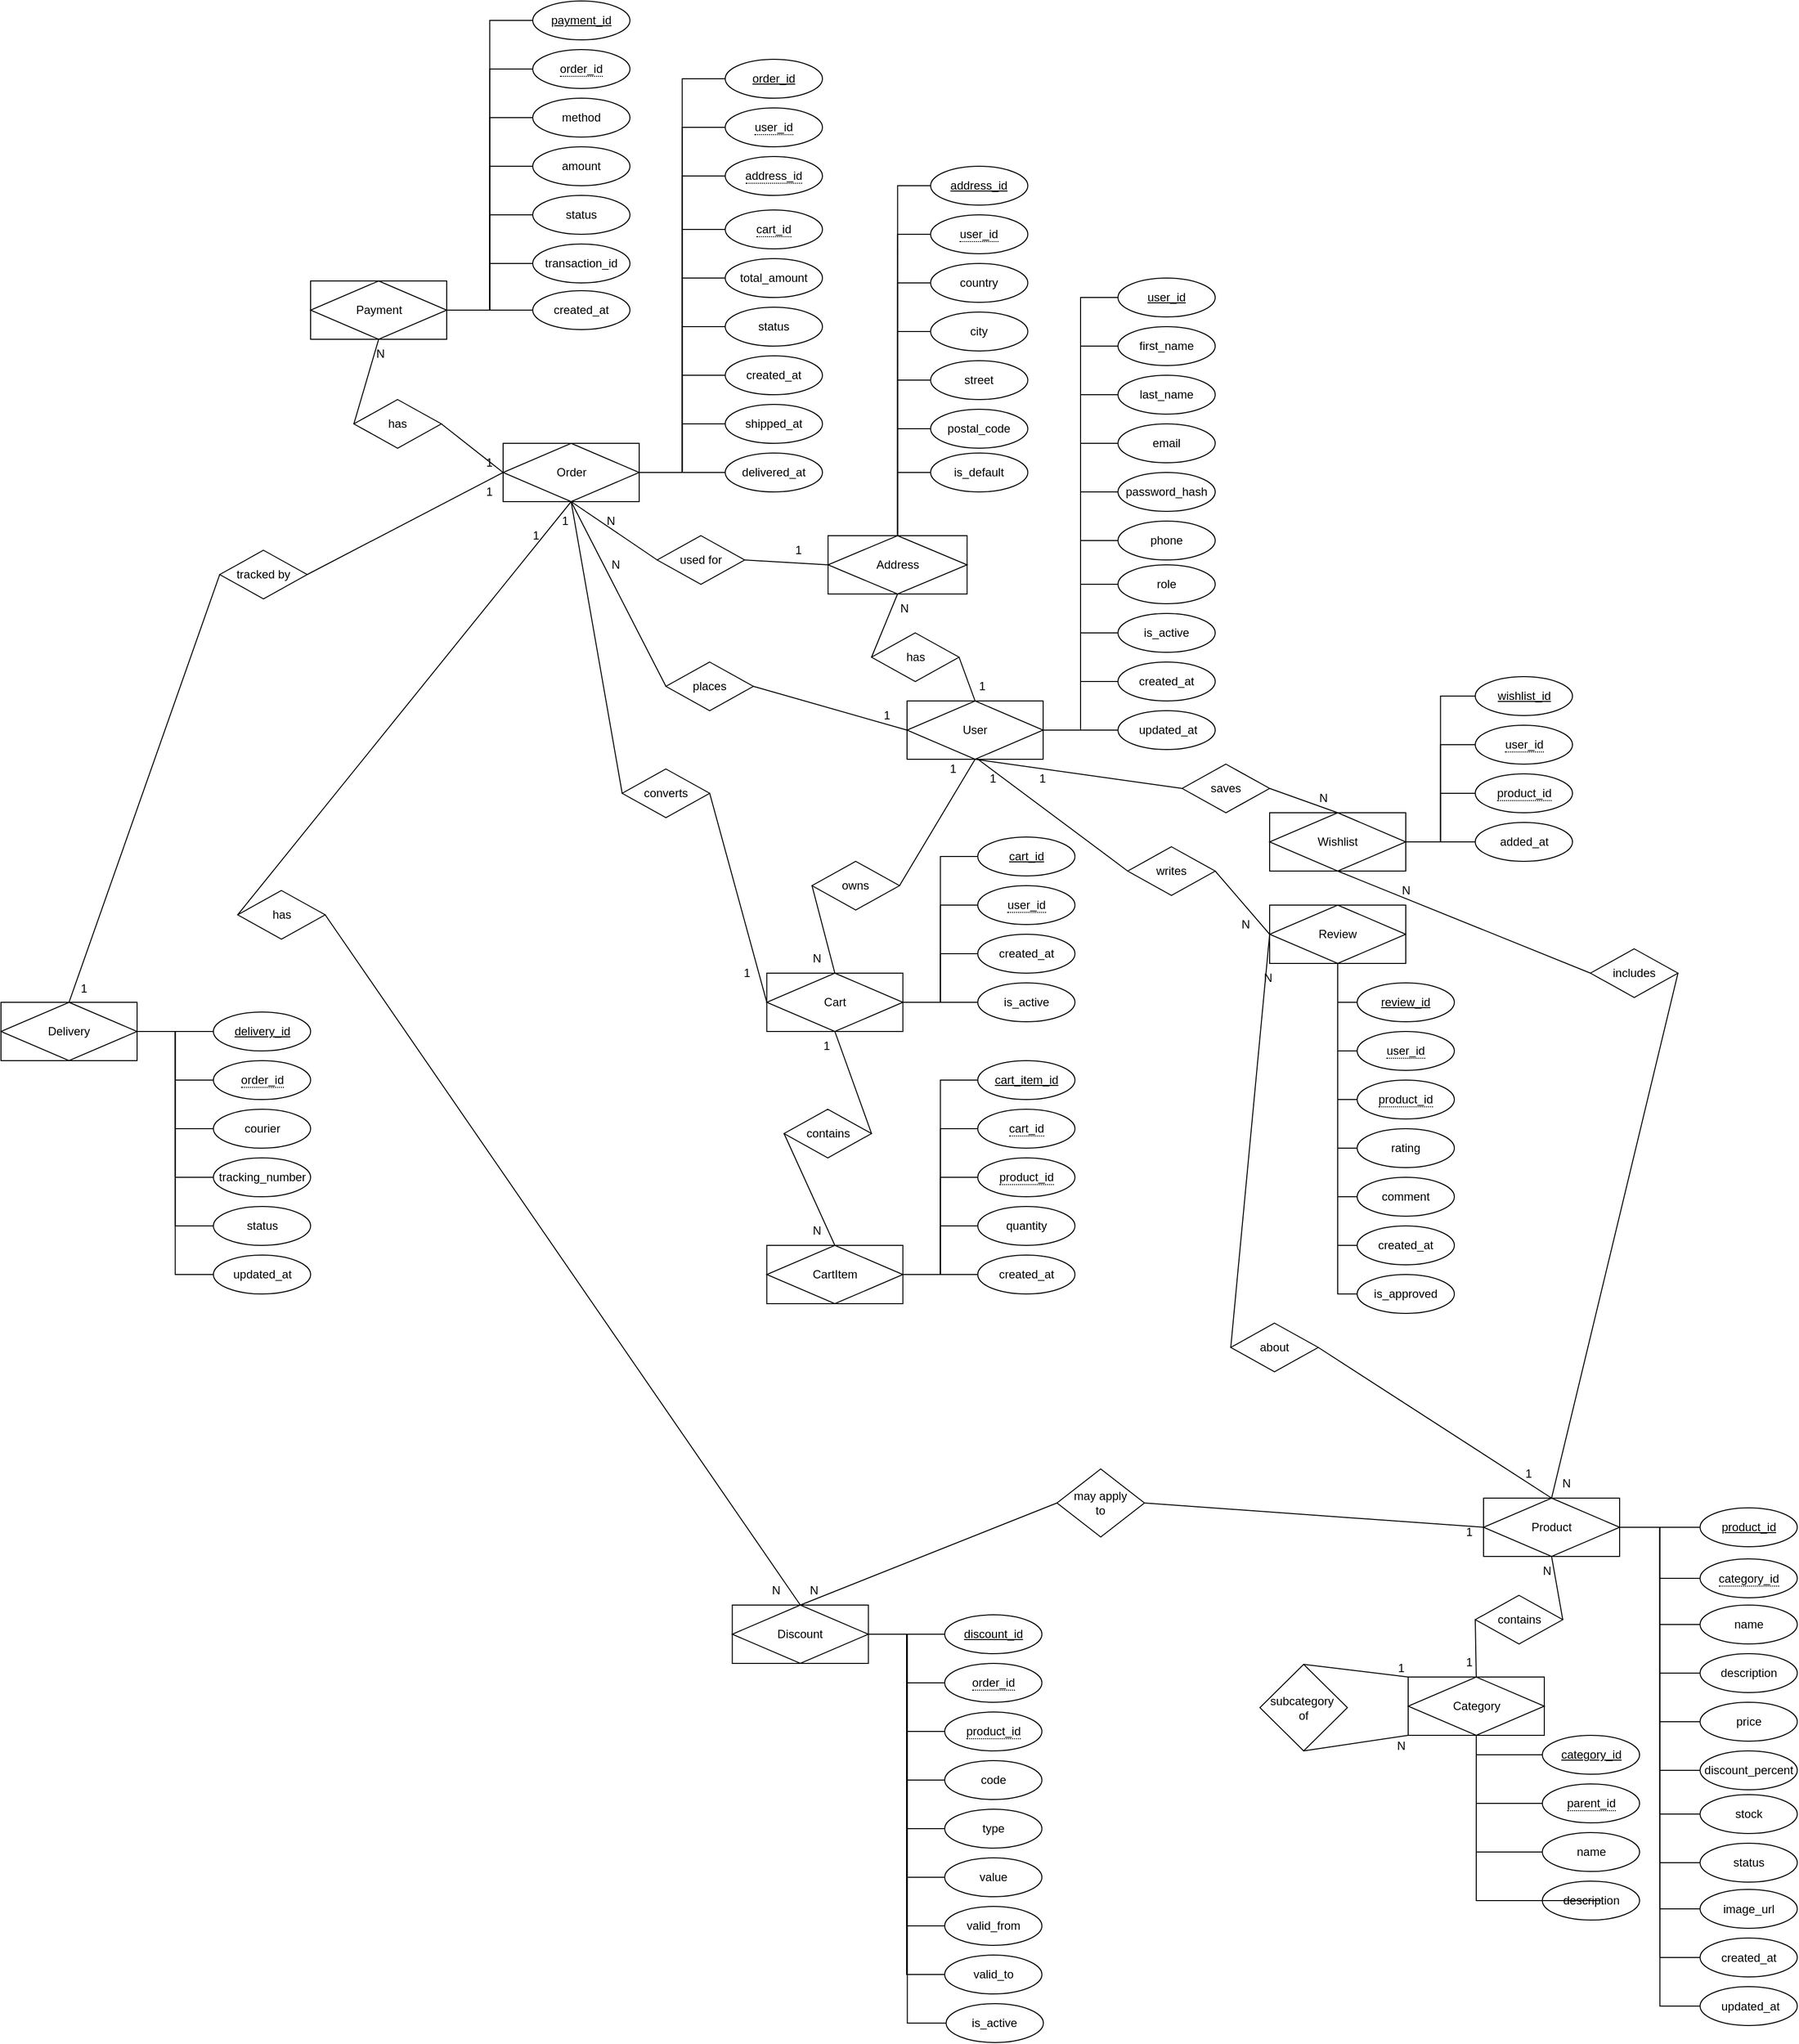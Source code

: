 <mxfile version="26.0.16">
  <diagram name="Сторінка-1" id="ImShbTsjuhnIZAQH35q1">
    <mxGraphModel dx="4316" dy="3520" grid="1" gridSize="10" guides="1" tooltips="1" connect="1" arrows="1" fold="1" page="1" pageScale="1" pageWidth="827" pageHeight="1169" math="0" shadow="0">
      <root>
        <mxCell id="0" />
        <mxCell id="1" parent="0" />
        <mxCell id="ExmXgqVRXLLv2GM_4J7A-17" style="edgeStyle=orthogonalEdgeStyle;rounded=0;orthogonalLoop=1;jettySize=auto;html=1;entryX=0;entryY=0.5;entryDx=0;entryDy=0;endArrow=none;startFill=0;" edge="1" parent="1" source="ExmXgqVRXLLv2GM_4J7A-6" target="ExmXgqVRXLLv2GM_4J7A-16">
          <mxGeometry relative="1" as="geometry" />
        </mxCell>
        <mxCell id="ExmXgqVRXLLv2GM_4J7A-18" style="edgeStyle=orthogonalEdgeStyle;rounded=0;orthogonalLoop=1;jettySize=auto;html=1;entryX=0;entryY=0.5;entryDx=0;entryDy=0;endArrow=none;startFill=0;" edge="1" parent="1" source="ExmXgqVRXLLv2GM_4J7A-6" target="ExmXgqVRXLLv2GM_4J7A-15">
          <mxGeometry relative="1" as="geometry" />
        </mxCell>
        <mxCell id="ExmXgqVRXLLv2GM_4J7A-19" style="edgeStyle=orthogonalEdgeStyle;rounded=0;orthogonalLoop=1;jettySize=auto;html=1;exitX=1;exitY=0.5;exitDx=0;exitDy=0;entryX=0;entryY=0.5;entryDx=0;entryDy=0;endArrow=none;startFill=0;" edge="1" parent="1" source="ExmXgqVRXLLv2GM_4J7A-6" target="ExmXgqVRXLLv2GM_4J7A-14">
          <mxGeometry relative="1" as="geometry" />
        </mxCell>
        <mxCell id="ExmXgqVRXLLv2GM_4J7A-20" style="edgeStyle=orthogonalEdgeStyle;rounded=0;orthogonalLoop=1;jettySize=auto;html=1;entryX=0;entryY=0.5;entryDx=0;entryDy=0;endArrow=none;startFill=0;" edge="1" parent="1" source="ExmXgqVRXLLv2GM_4J7A-6" target="ExmXgqVRXLLv2GM_4J7A-13">
          <mxGeometry relative="1" as="geometry" />
        </mxCell>
        <mxCell id="ExmXgqVRXLLv2GM_4J7A-21" style="edgeStyle=orthogonalEdgeStyle;rounded=0;orthogonalLoop=1;jettySize=auto;html=1;exitX=1;exitY=0.5;exitDx=0;exitDy=0;entryX=0;entryY=0.5;entryDx=0;entryDy=0;endArrow=none;startFill=0;" edge="1" parent="1" source="ExmXgqVRXLLv2GM_4J7A-6" target="ExmXgqVRXLLv2GM_4J7A-12">
          <mxGeometry relative="1" as="geometry" />
        </mxCell>
        <mxCell id="ExmXgqVRXLLv2GM_4J7A-22" style="edgeStyle=orthogonalEdgeStyle;rounded=0;orthogonalLoop=1;jettySize=auto;html=1;exitX=1;exitY=0.5;exitDx=0;exitDy=0;entryX=0;entryY=0.5;entryDx=0;entryDy=0;endArrow=none;startFill=0;" edge="1" parent="1" source="ExmXgqVRXLLv2GM_4J7A-6" target="ExmXgqVRXLLv2GM_4J7A-10">
          <mxGeometry relative="1" as="geometry" />
        </mxCell>
        <mxCell id="ExmXgqVRXLLv2GM_4J7A-23" style="edgeStyle=orthogonalEdgeStyle;rounded=0;orthogonalLoop=1;jettySize=auto;html=1;exitX=1;exitY=0.5;exitDx=0;exitDy=0;entryX=0;entryY=0.5;entryDx=0;entryDy=0;endArrow=none;startFill=0;" edge="1" parent="1" source="ExmXgqVRXLLv2GM_4J7A-6" target="ExmXgqVRXLLv2GM_4J7A-8">
          <mxGeometry relative="1" as="geometry" />
        </mxCell>
        <mxCell id="ExmXgqVRXLLv2GM_4J7A-24" style="edgeStyle=orthogonalEdgeStyle;rounded=0;orthogonalLoop=1;jettySize=auto;html=1;exitX=1;exitY=0.5;exitDx=0;exitDy=0;entryX=0;entryY=0.5;entryDx=0;entryDy=0;endArrow=none;startFill=0;" edge="1" parent="1" source="ExmXgqVRXLLv2GM_4J7A-6" target="ExmXgqVRXLLv2GM_4J7A-11">
          <mxGeometry relative="1" as="geometry" />
        </mxCell>
        <mxCell id="ExmXgqVRXLLv2GM_4J7A-25" style="edgeStyle=orthogonalEdgeStyle;rounded=0;orthogonalLoop=1;jettySize=auto;html=1;entryX=0;entryY=0.5;entryDx=0;entryDy=0;endArrow=none;startFill=0;" edge="1" parent="1" source="ExmXgqVRXLLv2GM_4J7A-6" target="ExmXgqVRXLLv2GM_4J7A-9">
          <mxGeometry relative="1" as="geometry" />
        </mxCell>
        <mxCell id="ExmXgqVRXLLv2GM_4J7A-26" style="edgeStyle=orthogonalEdgeStyle;rounded=0;orthogonalLoop=1;jettySize=auto;html=1;exitX=1;exitY=0.5;exitDx=0;exitDy=0;entryX=0;entryY=0.5;entryDx=0;entryDy=0;endArrow=none;startFill=0;" edge="1" parent="1" source="ExmXgqVRXLLv2GM_4J7A-6" target="ExmXgqVRXLLv2GM_4J7A-7">
          <mxGeometry relative="1" as="geometry" />
        </mxCell>
        <mxCell id="ExmXgqVRXLLv2GM_4J7A-6" value="User" style="shape=associativeEntity;whiteSpace=wrap;html=1;align=center;" vertex="1" parent="1">
          <mxGeometry x="617" y="500" width="140" height="60" as="geometry" />
        </mxCell>
        <mxCell id="ExmXgqVRXLLv2GM_4J7A-7" value="user_id" style="ellipse;whiteSpace=wrap;html=1;align=center;fontStyle=4;" vertex="1" parent="1">
          <mxGeometry x="834" y="65" width="100" height="40" as="geometry" />
        </mxCell>
        <mxCell id="ExmXgqVRXLLv2GM_4J7A-8" value="first_name" style="ellipse;whiteSpace=wrap;html=1;align=center;" vertex="1" parent="1">
          <mxGeometry x="834" y="115" width="100" height="40" as="geometry" />
        </mxCell>
        <mxCell id="ExmXgqVRXLLv2GM_4J7A-9" value="last_name" style="ellipse;whiteSpace=wrap;html=1;align=center;" vertex="1" parent="1">
          <mxGeometry x="834" y="165" width="100" height="40" as="geometry" />
        </mxCell>
        <mxCell id="ExmXgqVRXLLv2GM_4J7A-10" value="email" style="ellipse;whiteSpace=wrap;html=1;align=center;" vertex="1" parent="1">
          <mxGeometry x="834" y="215" width="100" height="40" as="geometry" />
        </mxCell>
        <mxCell id="ExmXgqVRXLLv2GM_4J7A-11" value="password_hash" style="ellipse;whiteSpace=wrap;html=1;align=center;" vertex="1" parent="1">
          <mxGeometry x="834" y="265" width="100" height="40" as="geometry" />
        </mxCell>
        <mxCell id="ExmXgqVRXLLv2GM_4J7A-12" value="phone" style="ellipse;whiteSpace=wrap;html=1;align=center;" vertex="1" parent="1">
          <mxGeometry x="834" y="315" width="100" height="40" as="geometry" />
        </mxCell>
        <mxCell id="ExmXgqVRXLLv2GM_4J7A-13" value="role" style="ellipse;whiteSpace=wrap;html=1;align=center;" vertex="1" parent="1">
          <mxGeometry x="834" y="360" width="100" height="40" as="geometry" />
        </mxCell>
        <mxCell id="ExmXgqVRXLLv2GM_4J7A-14" value="is_active" style="ellipse;whiteSpace=wrap;html=1;align=center;" vertex="1" parent="1">
          <mxGeometry x="834" y="410" width="100" height="40" as="geometry" />
        </mxCell>
        <mxCell id="ExmXgqVRXLLv2GM_4J7A-15" value="created_at" style="ellipse;whiteSpace=wrap;html=1;align=center;" vertex="1" parent="1">
          <mxGeometry x="834" y="460" width="100" height="40" as="geometry" />
        </mxCell>
        <mxCell id="ExmXgqVRXLLv2GM_4J7A-16" value="&amp;nbsp;updated_at" style="ellipse;whiteSpace=wrap;html=1;align=center;" vertex="1" parent="1">
          <mxGeometry x="834" y="510" width="100" height="40" as="geometry" />
        </mxCell>
        <mxCell id="ExmXgqVRXLLv2GM_4J7A-30" style="edgeStyle=orthogonalEdgeStyle;rounded=0;orthogonalLoop=1;jettySize=auto;html=1;entryX=0;entryY=0.5;entryDx=0;entryDy=0;endArrow=none;startFill=0;exitX=0.5;exitY=0;exitDx=0;exitDy=0;" edge="1" parent="1" source="ExmXgqVRXLLv2GM_4J7A-37" target="ExmXgqVRXLLv2GM_4J7A-44">
          <mxGeometry relative="1" as="geometry" />
        </mxCell>
        <mxCell id="ExmXgqVRXLLv2GM_4J7A-31" style="edgeStyle=orthogonalEdgeStyle;rounded=0;orthogonalLoop=1;jettySize=auto;html=1;exitX=0.5;exitY=0;exitDx=0;exitDy=0;entryX=0;entryY=0.5;entryDx=0;entryDy=0;endArrow=none;startFill=0;" edge="1" parent="1" source="ExmXgqVRXLLv2GM_4J7A-37" target="ExmXgqVRXLLv2GM_4J7A-43">
          <mxGeometry relative="1" as="geometry" />
        </mxCell>
        <mxCell id="ExmXgqVRXLLv2GM_4J7A-32" style="edgeStyle=orthogonalEdgeStyle;rounded=0;orthogonalLoop=1;jettySize=auto;html=1;exitX=0.5;exitY=0;exitDx=0;exitDy=0;entryX=0;entryY=0.5;entryDx=0;entryDy=0;endArrow=none;startFill=0;" edge="1" parent="1" source="ExmXgqVRXLLv2GM_4J7A-37" target="ExmXgqVRXLLv2GM_4J7A-41">
          <mxGeometry relative="1" as="geometry" />
        </mxCell>
        <mxCell id="ExmXgqVRXLLv2GM_4J7A-33" style="edgeStyle=orthogonalEdgeStyle;rounded=0;orthogonalLoop=1;jettySize=auto;html=1;exitX=0.5;exitY=0;exitDx=0;exitDy=0;entryX=0;entryY=0.5;entryDx=0;entryDy=0;endArrow=none;startFill=0;" edge="1" parent="1" source="ExmXgqVRXLLv2GM_4J7A-37" target="ExmXgqVRXLLv2GM_4J7A-49">
          <mxGeometry relative="1" as="geometry">
            <mxPoint x="641.25" y="-130" as="targetPoint" />
          </mxGeometry>
        </mxCell>
        <mxCell id="ExmXgqVRXLLv2GM_4J7A-34" style="edgeStyle=orthogonalEdgeStyle;rounded=0;orthogonalLoop=1;jettySize=auto;html=1;exitX=0.5;exitY=0;exitDx=0;exitDy=0;entryX=0;entryY=0.5;entryDx=0;entryDy=0;endArrow=none;startFill=0;" edge="1" parent="1" source="ExmXgqVRXLLv2GM_4J7A-37" target="ExmXgqVRXLLv2GM_4J7A-42">
          <mxGeometry relative="1" as="geometry" />
        </mxCell>
        <mxCell id="ExmXgqVRXLLv2GM_4J7A-35" style="edgeStyle=orthogonalEdgeStyle;rounded=0;orthogonalLoop=1;jettySize=auto;html=1;entryX=0;entryY=0.5;entryDx=0;entryDy=0;endArrow=none;startFill=0;exitX=0.5;exitY=0;exitDx=0;exitDy=0;" edge="1" parent="1" source="ExmXgqVRXLLv2GM_4J7A-37" target="ExmXgqVRXLLv2GM_4J7A-40">
          <mxGeometry relative="1" as="geometry" />
        </mxCell>
        <mxCell id="ExmXgqVRXLLv2GM_4J7A-36" style="edgeStyle=orthogonalEdgeStyle;rounded=0;orthogonalLoop=1;jettySize=auto;html=1;exitX=0.5;exitY=0;exitDx=0;exitDy=0;entryX=0;entryY=0.5;entryDx=0;entryDy=0;endArrow=none;startFill=0;" edge="1" parent="1" source="ExmXgqVRXLLv2GM_4J7A-37" target="ExmXgqVRXLLv2GM_4J7A-38">
          <mxGeometry relative="1" as="geometry" />
        </mxCell>
        <mxCell id="ExmXgqVRXLLv2GM_4J7A-37" value="Address" style="shape=associativeEntity;whiteSpace=wrap;html=1;align=center;" vertex="1" parent="1">
          <mxGeometry x="535.75" y="330" width="143" height="60" as="geometry" />
        </mxCell>
        <mxCell id="ExmXgqVRXLLv2GM_4J7A-38" value="address_id" style="ellipse;whiteSpace=wrap;html=1;align=center;fontStyle=4;" vertex="1" parent="1">
          <mxGeometry x="641.25" y="-50" width="100" height="40" as="geometry" />
        </mxCell>
        <mxCell id="ExmXgqVRXLLv2GM_4J7A-40" value="country" style="ellipse;whiteSpace=wrap;html=1;align=center;" vertex="1" parent="1">
          <mxGeometry x="641.25" y="50" width="100" height="40" as="geometry" />
        </mxCell>
        <mxCell id="ExmXgqVRXLLv2GM_4J7A-41" value="city" style="ellipse;whiteSpace=wrap;html=1;align=center;" vertex="1" parent="1">
          <mxGeometry x="641.25" y="100" width="100" height="40" as="geometry" />
        </mxCell>
        <mxCell id="ExmXgqVRXLLv2GM_4J7A-42" value="street" style="ellipse;whiteSpace=wrap;html=1;align=center;" vertex="1" parent="1">
          <mxGeometry x="641.25" y="150" width="100" height="40" as="geometry" />
        </mxCell>
        <mxCell id="ExmXgqVRXLLv2GM_4J7A-43" value="postal_code" style="ellipse;whiteSpace=wrap;html=1;align=center;" vertex="1" parent="1">
          <mxGeometry x="641.25" y="200" width="100" height="40" as="geometry" />
        </mxCell>
        <mxCell id="ExmXgqVRXLLv2GM_4J7A-44" value="is_default" style="ellipse;whiteSpace=wrap;html=1;align=center;" vertex="1" parent="1">
          <mxGeometry x="641.25" y="245" width="100" height="40" as="geometry" />
        </mxCell>
        <mxCell id="ExmXgqVRXLLv2GM_4J7A-49" value="&lt;span style=&quot;border-bottom: 1px dotted&quot;&gt;user_id&lt;/span&gt;" style="ellipse;whiteSpace=wrap;html=1;align=center;" vertex="1" parent="1">
          <mxGeometry x="641.25" width="100" height="40" as="geometry" />
        </mxCell>
        <mxCell id="ExmXgqVRXLLv2GM_4J7A-52" style="edgeStyle=orthogonalEdgeStyle;rounded=0;orthogonalLoop=1;jettySize=auto;html=1;entryX=0;entryY=0.5;entryDx=0;entryDy=0;endArrow=none;startFill=0;exitX=0.5;exitY=1;exitDx=0;exitDy=0;" edge="1" parent="1" source="ExmXgqVRXLLv2GM_4J7A-57" target="ExmXgqVRXLLv2GM_4J7A-60">
          <mxGeometry relative="1" as="geometry">
            <mxPoint x="1249.5" y="1614" as="sourcePoint" />
            <Array as="points">
              <mxPoint x="1202.5" y="1734" />
            </Array>
          </mxGeometry>
        </mxCell>
        <mxCell id="ExmXgqVRXLLv2GM_4J7A-53" style="edgeStyle=orthogonalEdgeStyle;rounded=0;orthogonalLoop=1;jettySize=auto;html=1;entryX=0;entryY=0.5;entryDx=0;entryDy=0;endArrow=none;startFill=0;exitX=0.5;exitY=1;exitDx=0;exitDy=0;" edge="1" parent="1" source="ExmXgqVRXLLv2GM_4J7A-57" target="ExmXgqVRXLLv2GM_4J7A-64">
          <mxGeometry relative="1" as="geometry">
            <mxPoint x="1331" y="1339" as="targetPoint" />
            <mxPoint x="1229.5" y="1644" as="sourcePoint" />
          </mxGeometry>
        </mxCell>
        <mxCell id="ExmXgqVRXLLv2GM_4J7A-55" style="edgeStyle=orthogonalEdgeStyle;rounded=0;orthogonalLoop=1;jettySize=auto;html=1;entryX=0;entryY=0.5;entryDx=0;entryDy=0;endArrow=none;startFill=0;exitX=0.5;exitY=1;exitDx=0;exitDy=0;" edge="1" parent="1" source="ExmXgqVRXLLv2GM_4J7A-57" target="ExmXgqVRXLLv2GM_4J7A-59">
          <mxGeometry relative="1" as="geometry" />
        </mxCell>
        <mxCell id="ExmXgqVRXLLv2GM_4J7A-56" style="edgeStyle=orthogonalEdgeStyle;rounded=0;orthogonalLoop=1;jettySize=auto;html=1;exitX=0.5;exitY=1;exitDx=0;exitDy=0;entryX=0;entryY=0.5;entryDx=0;entryDy=0;endArrow=none;startFill=0;" edge="1" parent="1" source="ExmXgqVRXLLv2GM_4J7A-57" target="ExmXgqVRXLLv2GM_4J7A-58">
          <mxGeometry relative="1" as="geometry" />
        </mxCell>
        <mxCell id="ExmXgqVRXLLv2GM_4J7A-57" value="Category" style="shape=associativeEntity;whiteSpace=wrap;html=1;align=center;" vertex="1" parent="1">
          <mxGeometry x="1132.5" y="1504" width="140" height="60" as="geometry" />
        </mxCell>
        <mxCell id="ExmXgqVRXLLv2GM_4J7A-58" value="category_id" style="ellipse;whiteSpace=wrap;html=1;align=center;fontStyle=4;" vertex="1" parent="1">
          <mxGeometry x="1270.5" y="1564" width="100" height="40" as="geometry" />
        </mxCell>
        <mxCell id="ExmXgqVRXLLv2GM_4J7A-59" value="name" style="ellipse;whiteSpace=wrap;html=1;align=center;" vertex="1" parent="1">
          <mxGeometry x="1270.5" y="1664" width="100" height="40" as="geometry" />
        </mxCell>
        <mxCell id="ExmXgqVRXLLv2GM_4J7A-60" value="description" style="ellipse;whiteSpace=wrap;html=1;align=center;" vertex="1" parent="1">
          <mxGeometry x="1270.5" y="1714" width="100" height="40" as="geometry" />
        </mxCell>
        <mxCell id="ExmXgqVRXLLv2GM_4J7A-64" value="&lt;span style=&quot;border-bottom: 1px dotted&quot;&gt;parent_id&lt;/span&gt;" style="ellipse;whiteSpace=wrap;html=1;align=center;" vertex="1" parent="1">
          <mxGeometry x="1270.5" y="1614" width="100" height="40" as="geometry" />
        </mxCell>
        <mxCell id="ExmXgqVRXLLv2GM_4J7A-65" style="edgeStyle=orthogonalEdgeStyle;rounded=0;orthogonalLoop=1;jettySize=auto;html=1;entryX=0;entryY=0.5;entryDx=0;entryDy=0;endArrow=none;startFill=0;" edge="1" parent="1" source="ExmXgqVRXLLv2GM_4J7A-75" target="ExmXgqVRXLLv2GM_4J7A-85">
          <mxGeometry relative="1" as="geometry" />
        </mxCell>
        <mxCell id="ExmXgqVRXLLv2GM_4J7A-66" style="edgeStyle=orthogonalEdgeStyle;rounded=0;orthogonalLoop=1;jettySize=auto;html=1;entryX=0;entryY=0.5;entryDx=0;entryDy=0;endArrow=none;startFill=0;" edge="1" parent="1" source="ExmXgqVRXLLv2GM_4J7A-75" target="ExmXgqVRXLLv2GM_4J7A-84">
          <mxGeometry relative="1" as="geometry" />
        </mxCell>
        <mxCell id="ExmXgqVRXLLv2GM_4J7A-67" style="edgeStyle=orthogonalEdgeStyle;rounded=0;orthogonalLoop=1;jettySize=auto;html=1;exitX=1;exitY=0.5;exitDx=0;exitDy=0;entryX=0;entryY=0.5;entryDx=0;entryDy=0;endArrow=none;startFill=0;" edge="1" parent="1" source="ExmXgqVRXLLv2GM_4J7A-75" target="ExmXgqVRXLLv2GM_4J7A-83">
          <mxGeometry relative="1" as="geometry" />
        </mxCell>
        <mxCell id="ExmXgqVRXLLv2GM_4J7A-68" style="edgeStyle=orthogonalEdgeStyle;rounded=0;orthogonalLoop=1;jettySize=auto;html=1;entryX=0;entryY=0.5;entryDx=0;entryDy=0;endArrow=none;startFill=0;" edge="1" parent="1" source="ExmXgqVRXLLv2GM_4J7A-75" target="ExmXgqVRXLLv2GM_4J7A-82">
          <mxGeometry relative="1" as="geometry" />
        </mxCell>
        <mxCell id="ExmXgqVRXLLv2GM_4J7A-69" style="edgeStyle=orthogonalEdgeStyle;rounded=0;orthogonalLoop=1;jettySize=auto;html=1;exitX=1;exitY=0.5;exitDx=0;exitDy=0;entryX=0;entryY=0.5;entryDx=0;entryDy=0;endArrow=none;startFill=0;" edge="1" parent="1" source="ExmXgqVRXLLv2GM_4J7A-75" target="ExmXgqVRXLLv2GM_4J7A-81">
          <mxGeometry relative="1" as="geometry" />
        </mxCell>
        <mxCell id="ExmXgqVRXLLv2GM_4J7A-70" style="edgeStyle=orthogonalEdgeStyle;rounded=0;orthogonalLoop=1;jettySize=auto;html=1;exitX=1;exitY=0.5;exitDx=0;exitDy=0;entryX=0;entryY=0.5;entryDx=0;entryDy=0;endArrow=none;startFill=0;" edge="1" parent="1" source="ExmXgqVRXLLv2GM_4J7A-75" target="ExmXgqVRXLLv2GM_4J7A-79">
          <mxGeometry relative="1" as="geometry" />
        </mxCell>
        <mxCell id="ExmXgqVRXLLv2GM_4J7A-71" style="edgeStyle=orthogonalEdgeStyle;rounded=0;orthogonalLoop=1;jettySize=auto;html=1;exitX=1;exitY=0.5;exitDx=0;exitDy=0;entryX=0;entryY=0.5;entryDx=0;entryDy=0;endArrow=none;startFill=0;" edge="1" parent="1" source="ExmXgqVRXLLv2GM_4J7A-75" target="ExmXgqVRXLLv2GM_4J7A-86">
          <mxGeometry relative="1" as="geometry">
            <mxPoint x="1432.75" y="1400" as="targetPoint" />
          </mxGeometry>
        </mxCell>
        <mxCell id="ExmXgqVRXLLv2GM_4J7A-72" style="edgeStyle=orthogonalEdgeStyle;rounded=0;orthogonalLoop=1;jettySize=auto;html=1;exitX=1;exitY=0.5;exitDx=0;exitDy=0;entryX=0;entryY=0.5;entryDx=0;entryDy=0;endArrow=none;startFill=0;" edge="1" parent="1" source="ExmXgqVRXLLv2GM_4J7A-75" target="ExmXgqVRXLLv2GM_4J7A-80">
          <mxGeometry relative="1" as="geometry" />
        </mxCell>
        <mxCell id="ExmXgqVRXLLv2GM_4J7A-73" style="edgeStyle=orthogonalEdgeStyle;rounded=0;orthogonalLoop=1;jettySize=auto;html=1;entryX=0;entryY=0.5;entryDx=0;entryDy=0;endArrow=none;startFill=0;" edge="1" parent="1" source="ExmXgqVRXLLv2GM_4J7A-75" target="ExmXgqVRXLLv2GM_4J7A-78">
          <mxGeometry relative="1" as="geometry" />
        </mxCell>
        <mxCell id="ExmXgqVRXLLv2GM_4J7A-74" style="edgeStyle=orthogonalEdgeStyle;rounded=0;orthogonalLoop=1;jettySize=auto;html=1;exitX=1;exitY=0.5;exitDx=0;exitDy=0;entryX=0;entryY=0.5;entryDx=0;entryDy=0;endArrow=none;startFill=0;" edge="1" parent="1" source="ExmXgqVRXLLv2GM_4J7A-75" target="ExmXgqVRXLLv2GM_4J7A-76">
          <mxGeometry relative="1" as="geometry" />
        </mxCell>
        <mxCell id="ExmXgqVRXLLv2GM_4J7A-88" style="edgeStyle=orthogonalEdgeStyle;rounded=0;orthogonalLoop=1;jettySize=auto;html=1;entryX=0;entryY=0.5;entryDx=0;entryDy=0;endArrow=none;startFill=0;" edge="1" parent="1" source="ExmXgqVRXLLv2GM_4J7A-75" target="ExmXgqVRXLLv2GM_4J7A-87">
          <mxGeometry relative="1" as="geometry" />
        </mxCell>
        <mxCell id="ExmXgqVRXLLv2GM_4J7A-75" value="Product" style="shape=associativeEntity;whiteSpace=wrap;html=1;align=center;" vertex="1" parent="1">
          <mxGeometry x="1210" y="1320" width="140" height="60" as="geometry" />
        </mxCell>
        <mxCell id="ExmXgqVRXLLv2GM_4J7A-76" value="product_id" style="ellipse;whiteSpace=wrap;html=1;align=center;fontStyle=4;" vertex="1" parent="1">
          <mxGeometry x="1432.75" y="1330" width="100" height="40" as="geometry" />
        </mxCell>
        <mxCell id="ExmXgqVRXLLv2GM_4J7A-78" value="name" style="ellipse;whiteSpace=wrap;html=1;align=center;" vertex="1" parent="1">
          <mxGeometry x="1432.75" y="1430" width="100" height="40" as="geometry" />
        </mxCell>
        <mxCell id="ExmXgqVRXLLv2GM_4J7A-79" value="description" style="ellipse;whiteSpace=wrap;html=1;align=center;" vertex="1" parent="1">
          <mxGeometry x="1432.75" y="1480" width="100" height="40" as="geometry" />
        </mxCell>
        <mxCell id="ExmXgqVRXLLv2GM_4J7A-80" value="price" style="ellipse;whiteSpace=wrap;html=1;align=center;" vertex="1" parent="1">
          <mxGeometry x="1432.75" y="1530" width="100" height="40" as="geometry" />
        </mxCell>
        <mxCell id="ExmXgqVRXLLv2GM_4J7A-81" value="discount_percent" style="ellipse;whiteSpace=wrap;html=1;align=center;" vertex="1" parent="1">
          <mxGeometry x="1432.75" y="1580" width="100" height="40" as="geometry" />
        </mxCell>
        <mxCell id="ExmXgqVRXLLv2GM_4J7A-82" value="stock" style="ellipse;whiteSpace=wrap;html=1;align=center;" vertex="1" parent="1">
          <mxGeometry x="1432.75" y="1625" width="100" height="40" as="geometry" />
        </mxCell>
        <mxCell id="ExmXgqVRXLLv2GM_4J7A-83" value="status" style="ellipse;whiteSpace=wrap;html=1;align=center;" vertex="1" parent="1">
          <mxGeometry x="1432.75" y="1675" width="100" height="40" as="geometry" />
        </mxCell>
        <mxCell id="ExmXgqVRXLLv2GM_4J7A-84" value="created_at" style="ellipse;whiteSpace=wrap;html=1;align=center;" vertex="1" parent="1">
          <mxGeometry x="1432.75" y="1772.5" width="100" height="40" as="geometry" />
        </mxCell>
        <mxCell id="ExmXgqVRXLLv2GM_4J7A-85" value="&amp;nbsp;updated_at" style="ellipse;whiteSpace=wrap;html=1;align=center;" vertex="1" parent="1">
          <mxGeometry x="1432.75" y="1822.5" width="100" height="40" as="geometry" />
        </mxCell>
        <mxCell id="ExmXgqVRXLLv2GM_4J7A-86" value="&lt;span style=&quot;border-bottom: 1px dotted&quot;&gt;category_id&lt;/span&gt;" style="ellipse;whiteSpace=wrap;html=1;align=center;" vertex="1" parent="1">
          <mxGeometry x="1432.75" y="1382.5" width="100" height="40" as="geometry" />
        </mxCell>
        <mxCell id="ExmXgqVRXLLv2GM_4J7A-87" value="image_url" style="ellipse;whiteSpace=wrap;html=1;align=center;" vertex="1" parent="1">
          <mxGeometry x="1432.75" y="1722.5" width="100" height="40" as="geometry" />
        </mxCell>
        <mxCell id="ExmXgqVRXLLv2GM_4J7A-89" style="edgeStyle=orthogonalEdgeStyle;rounded=0;orthogonalLoop=1;jettySize=auto;html=1;exitX=1;exitY=0.5;exitDx=0;exitDy=0;entryX=0;entryY=0.5;entryDx=0;entryDy=0;endArrow=none;startFill=0;" edge="1" parent="1" source="ExmXgqVRXLLv2GM_4J7A-93" target="ExmXgqVRXLLv2GM_4J7A-96">
          <mxGeometry relative="1" as="geometry" />
        </mxCell>
        <mxCell id="ExmXgqVRXLLv2GM_4J7A-90" style="edgeStyle=orthogonalEdgeStyle;rounded=0;orthogonalLoop=1;jettySize=auto;html=1;exitX=1;exitY=0.5;exitDx=0;exitDy=0;entryX=0;entryY=0.5;entryDx=0;entryDy=0;endArrow=none;startFill=0;" edge="1" parent="1" source="ExmXgqVRXLLv2GM_4J7A-93" target="ExmXgqVRXLLv2GM_4J7A-97">
          <mxGeometry relative="1" as="geometry">
            <mxPoint x="689.75" y="415" as="targetPoint" />
          </mxGeometry>
        </mxCell>
        <mxCell id="ExmXgqVRXLLv2GM_4J7A-91" style="edgeStyle=orthogonalEdgeStyle;rounded=0;orthogonalLoop=1;jettySize=auto;html=1;entryX=0;entryY=0.5;entryDx=0;entryDy=0;endArrow=none;startFill=0;" edge="1" parent="1" source="ExmXgqVRXLLv2GM_4J7A-93" target="ExmXgqVRXLLv2GM_4J7A-95">
          <mxGeometry relative="1" as="geometry" />
        </mxCell>
        <mxCell id="ExmXgqVRXLLv2GM_4J7A-92" style="edgeStyle=orthogonalEdgeStyle;rounded=0;orthogonalLoop=1;jettySize=auto;html=1;exitX=1;exitY=0.5;exitDx=0;exitDy=0;entryX=0;entryY=0.5;entryDx=0;entryDy=0;endArrow=none;startFill=0;" edge="1" parent="1" source="ExmXgqVRXLLv2GM_4J7A-93" target="ExmXgqVRXLLv2GM_4J7A-94">
          <mxGeometry relative="1" as="geometry" />
        </mxCell>
        <mxCell id="ExmXgqVRXLLv2GM_4J7A-93" value="Cart" style="shape=associativeEntity;whiteSpace=wrap;html=1;align=center;" vertex="1" parent="1">
          <mxGeometry x="472.75" y="780" width="140" height="60" as="geometry" />
        </mxCell>
        <mxCell id="ExmXgqVRXLLv2GM_4J7A-94" value="cart_id" style="ellipse;whiteSpace=wrap;html=1;align=center;fontStyle=4;" vertex="1" parent="1">
          <mxGeometry x="689.75" y="640" width="100" height="40" as="geometry" />
        </mxCell>
        <mxCell id="ExmXgqVRXLLv2GM_4J7A-95" value="created_at" style="ellipse;whiteSpace=wrap;html=1;align=center;" vertex="1" parent="1">
          <mxGeometry x="689.75" y="740" width="100" height="40" as="geometry" />
        </mxCell>
        <mxCell id="ExmXgqVRXLLv2GM_4J7A-96" value="is_active" style="ellipse;whiteSpace=wrap;html=1;align=center;" vertex="1" parent="1">
          <mxGeometry x="689.75" y="790" width="100" height="40" as="geometry" />
        </mxCell>
        <mxCell id="ExmXgqVRXLLv2GM_4J7A-97" value="&lt;span style=&quot;border-bottom: 1px dotted&quot;&gt;user_id&lt;/span&gt;" style="ellipse;whiteSpace=wrap;html=1;align=center;" vertex="1" parent="1">
          <mxGeometry x="689.75" y="690" width="100" height="40" as="geometry" />
        </mxCell>
        <mxCell id="ExmXgqVRXLLv2GM_4J7A-98" style="edgeStyle=orthogonalEdgeStyle;rounded=0;orthogonalLoop=1;jettySize=auto;html=1;exitX=1;exitY=0.5;exitDx=0;exitDy=0;entryX=0;entryY=0.5;entryDx=0;entryDy=0;endArrow=none;startFill=0;" edge="1" parent="1" source="ExmXgqVRXLLv2GM_4J7A-102" target="ExmXgqVRXLLv2GM_4J7A-105">
          <mxGeometry relative="1" as="geometry" />
        </mxCell>
        <mxCell id="ExmXgqVRXLLv2GM_4J7A-99" style="edgeStyle=orthogonalEdgeStyle;rounded=0;orthogonalLoop=1;jettySize=auto;html=1;exitX=1;exitY=0.5;exitDx=0;exitDy=0;entryX=0;entryY=0.5;entryDx=0;entryDy=0;endArrow=none;startFill=0;" edge="1" parent="1" source="ExmXgqVRXLLv2GM_4J7A-102" target="ExmXgqVRXLLv2GM_4J7A-106">
          <mxGeometry relative="1" as="geometry">
            <mxPoint x="689.75" y="645" as="targetPoint" />
          </mxGeometry>
        </mxCell>
        <mxCell id="ExmXgqVRXLLv2GM_4J7A-100" style="edgeStyle=orthogonalEdgeStyle;rounded=0;orthogonalLoop=1;jettySize=auto;html=1;entryX=0;entryY=0.5;entryDx=0;entryDy=0;endArrow=none;startFill=0;" edge="1" parent="1" source="ExmXgqVRXLLv2GM_4J7A-102" target="ExmXgqVRXLLv2GM_4J7A-104">
          <mxGeometry relative="1" as="geometry" />
        </mxCell>
        <mxCell id="ExmXgqVRXLLv2GM_4J7A-101" style="edgeStyle=orthogonalEdgeStyle;rounded=0;orthogonalLoop=1;jettySize=auto;html=1;exitX=1;exitY=0.5;exitDx=0;exitDy=0;entryX=0;entryY=0.5;entryDx=0;entryDy=0;endArrow=none;startFill=0;" edge="1" parent="1" source="ExmXgqVRXLLv2GM_4J7A-102" target="ExmXgqVRXLLv2GM_4J7A-103">
          <mxGeometry relative="1" as="geometry" />
        </mxCell>
        <mxCell id="ExmXgqVRXLLv2GM_4J7A-126" style="edgeStyle=orthogonalEdgeStyle;rounded=0;orthogonalLoop=1;jettySize=auto;html=1;entryX=0;entryY=0.5;entryDx=0;entryDy=0;endArrow=none;startFill=0;" edge="1" parent="1" source="ExmXgqVRXLLv2GM_4J7A-102" target="ExmXgqVRXLLv2GM_4J7A-125">
          <mxGeometry relative="1" as="geometry" />
        </mxCell>
        <mxCell id="ExmXgqVRXLLv2GM_4J7A-102" value="CartItem" style="shape=associativeEntity;whiteSpace=wrap;html=1;align=center;" vertex="1" parent="1">
          <mxGeometry x="472.75" y="1060" width="140" height="60" as="geometry" />
        </mxCell>
        <mxCell id="ExmXgqVRXLLv2GM_4J7A-103" value="cart_item_id" style="ellipse;whiteSpace=wrap;html=1;align=center;fontStyle=4;" vertex="1" parent="1">
          <mxGeometry x="689.75" y="870" width="100" height="40" as="geometry" />
        </mxCell>
        <mxCell id="ExmXgqVRXLLv2GM_4J7A-104" value="created_at" style="ellipse;whiteSpace=wrap;html=1;align=center;" vertex="1" parent="1">
          <mxGeometry x="689.75" y="1070" width="100" height="40" as="geometry" />
        </mxCell>
        <mxCell id="ExmXgqVRXLLv2GM_4J7A-105" value="quantity" style="ellipse;whiteSpace=wrap;html=1;align=center;" vertex="1" parent="1">
          <mxGeometry x="689.75" y="1020" width="100" height="40" as="geometry" />
        </mxCell>
        <mxCell id="ExmXgqVRXLLv2GM_4J7A-106" value="&lt;span style=&quot;border-bottom: 1px dotted&quot;&gt;cart_id&lt;/span&gt;" style="ellipse;whiteSpace=wrap;html=1;align=center;" vertex="1" parent="1">
          <mxGeometry x="689.75" y="920" width="100" height="40" as="geometry" />
        </mxCell>
        <mxCell id="ExmXgqVRXLLv2GM_4J7A-116" style="edgeStyle=orthogonalEdgeStyle;rounded=0;orthogonalLoop=1;jettySize=auto;html=1;entryX=0;entryY=0.5;entryDx=0;entryDy=0;endArrow=none;startFill=0;exitX=0.5;exitY=1;exitDx=0;exitDy=0;" edge="1" parent="1" source="ExmXgqVRXLLv2GM_4J7A-57">
          <mxGeometry relative="1" as="geometry">
            <mxPoint x="1261" y="1734" as="sourcePoint" />
            <mxPoint x="1331" y="1734" as="targetPoint" />
            <Array as="points">
              <mxPoint x="1202.5" y="1734" />
            </Array>
          </mxGeometry>
        </mxCell>
        <mxCell id="ExmXgqVRXLLv2GM_4J7A-125" value="&lt;span style=&quot;border-bottom: 1px dotted&quot;&gt;product_id&lt;/span&gt;" style="ellipse;whiteSpace=wrap;html=1;align=center;" vertex="1" parent="1">
          <mxGeometry x="689.75" y="970" width="100" height="40" as="geometry" />
        </mxCell>
        <mxCell id="ExmXgqVRXLLv2GM_4J7A-127" style="edgeStyle=orthogonalEdgeStyle;rounded=0;orthogonalLoop=1;jettySize=auto;html=1;exitX=1;exitY=0.5;exitDx=0;exitDy=0;entryX=0;entryY=0.5;entryDx=0;entryDy=0;endArrow=none;startFill=0;" edge="1" parent="1" source="ExmXgqVRXLLv2GM_4J7A-132" target="ExmXgqVRXLLv2GM_4J7A-135">
          <mxGeometry relative="1" as="geometry" />
        </mxCell>
        <mxCell id="ExmXgqVRXLLv2GM_4J7A-128" style="edgeStyle=orthogonalEdgeStyle;rounded=0;orthogonalLoop=1;jettySize=auto;html=1;exitX=1;exitY=0.5;exitDx=0;exitDy=0;entryX=0;entryY=0.5;entryDx=0;entryDy=0;endArrow=none;startFill=0;" edge="1" parent="1" source="ExmXgqVRXLLv2GM_4J7A-132" target="ExmXgqVRXLLv2GM_4J7A-136">
          <mxGeometry relative="1" as="geometry">
            <mxPoint x="430" y="-385" as="targetPoint" />
          </mxGeometry>
        </mxCell>
        <mxCell id="ExmXgqVRXLLv2GM_4J7A-129" style="edgeStyle=orthogonalEdgeStyle;rounded=0;orthogonalLoop=1;jettySize=auto;html=1;entryX=0;entryY=0.5;entryDx=0;entryDy=0;endArrow=none;startFill=0;" edge="1" parent="1" source="ExmXgqVRXLLv2GM_4J7A-132" target="ExmXgqVRXLLv2GM_4J7A-134">
          <mxGeometry relative="1" as="geometry" />
        </mxCell>
        <mxCell id="ExmXgqVRXLLv2GM_4J7A-130" style="edgeStyle=orthogonalEdgeStyle;rounded=0;orthogonalLoop=1;jettySize=auto;html=1;exitX=1;exitY=0.5;exitDx=0;exitDy=0;entryX=0;entryY=0.5;entryDx=0;entryDy=0;endArrow=none;startFill=0;" edge="1" parent="1" source="ExmXgqVRXLLv2GM_4J7A-132" target="ExmXgqVRXLLv2GM_4J7A-133">
          <mxGeometry relative="1" as="geometry" />
        </mxCell>
        <mxCell id="ExmXgqVRXLLv2GM_4J7A-131" style="edgeStyle=orthogonalEdgeStyle;rounded=0;orthogonalLoop=1;jettySize=auto;html=1;entryX=0;entryY=0.5;entryDx=0;entryDy=0;endArrow=none;startFill=0;" edge="1" parent="1" source="ExmXgqVRXLLv2GM_4J7A-132" target="ExmXgqVRXLLv2GM_4J7A-137">
          <mxGeometry relative="1" as="geometry" />
        </mxCell>
        <mxCell id="ExmXgqVRXLLv2GM_4J7A-150" style="edgeStyle=orthogonalEdgeStyle;rounded=0;orthogonalLoop=1;jettySize=auto;html=1;entryX=0;entryY=0.5;entryDx=0;entryDy=0;endArrow=none;startFill=0;" edge="1" parent="1" source="ExmXgqVRXLLv2GM_4J7A-132" target="ExmXgqVRXLLv2GM_4J7A-149">
          <mxGeometry relative="1" as="geometry" />
        </mxCell>
        <mxCell id="ExmXgqVRXLLv2GM_4J7A-154" style="edgeStyle=orthogonalEdgeStyle;rounded=0;orthogonalLoop=1;jettySize=auto;html=1;entryX=0;entryY=0.5;entryDx=0;entryDy=0;endArrow=none;startFill=0;" edge="1" parent="1" source="ExmXgqVRXLLv2GM_4J7A-132" target="ExmXgqVRXLLv2GM_4J7A-153">
          <mxGeometry relative="1" as="geometry" />
        </mxCell>
        <mxCell id="ExmXgqVRXLLv2GM_4J7A-155" style="edgeStyle=orthogonalEdgeStyle;rounded=0;orthogonalLoop=1;jettySize=auto;html=1;exitX=1;exitY=0.5;exitDx=0;exitDy=0;entryX=0;entryY=0.5;entryDx=0;entryDy=0;endArrow=none;startFill=0;" edge="1" parent="1" source="ExmXgqVRXLLv2GM_4J7A-132" target="ExmXgqVRXLLv2GM_4J7A-152">
          <mxGeometry relative="1" as="geometry" />
        </mxCell>
        <mxCell id="ExmXgqVRXLLv2GM_4J7A-156" style="edgeStyle=orthogonalEdgeStyle;rounded=0;orthogonalLoop=1;jettySize=auto;html=1;exitX=1;exitY=0.5;exitDx=0;exitDy=0;entryX=0;entryY=0.5;entryDx=0;entryDy=0;endArrow=none;startFill=0;" edge="1" parent="1" source="ExmXgqVRXLLv2GM_4J7A-132" target="ExmXgqVRXLLv2GM_4J7A-151">
          <mxGeometry relative="1" as="geometry" />
        </mxCell>
        <mxCell id="ExmXgqVRXLLv2GM_4J7A-132" value="Order" style="shape=associativeEntity;whiteSpace=wrap;html=1;align=center;" vertex="1" parent="1">
          <mxGeometry x="201.5" y="235" width="140" height="60" as="geometry" />
        </mxCell>
        <mxCell id="ExmXgqVRXLLv2GM_4J7A-133" value="order_id" style="ellipse;whiteSpace=wrap;html=1;align=center;fontStyle=4;" vertex="1" parent="1">
          <mxGeometry x="430" y="-160" width="100" height="40" as="geometry" />
        </mxCell>
        <mxCell id="ExmXgqVRXLLv2GM_4J7A-134" value="created_at" style="ellipse;whiteSpace=wrap;html=1;align=center;" vertex="1" parent="1">
          <mxGeometry x="430" y="145" width="100" height="40" as="geometry" />
        </mxCell>
        <mxCell id="ExmXgqVRXLLv2GM_4J7A-135" value="total_amount" style="ellipse;whiteSpace=wrap;html=1;align=center;" vertex="1" parent="1">
          <mxGeometry x="430" y="45" width="100" height="40" as="geometry" />
        </mxCell>
        <mxCell id="ExmXgqVRXLLv2GM_4J7A-136" value="&lt;span style=&quot;border-bottom: 1px dotted&quot;&gt;user_id&lt;/span&gt;" style="ellipse;whiteSpace=wrap;html=1;align=center;" vertex="1" parent="1">
          <mxGeometry x="430" y="-110" width="100" height="40" as="geometry" />
        </mxCell>
        <mxCell id="ExmXgqVRXLLv2GM_4J7A-137" value="&lt;span style=&quot;border-bottom: 1px dotted&quot;&gt;address_id&lt;/span&gt;" style="ellipse;whiteSpace=wrap;html=1;align=center;" vertex="1" parent="1">
          <mxGeometry x="430" y="-60" width="100" height="40" as="geometry" />
        </mxCell>
        <mxCell id="ExmXgqVRXLLv2GM_4J7A-149" value="&lt;span style=&quot;border-bottom: 1px dotted&quot;&gt;cart_id&lt;/span&gt;" style="ellipse;whiteSpace=wrap;html=1;align=center;" vertex="1" parent="1">
          <mxGeometry x="430" y="-5" width="100" height="40" as="geometry" />
        </mxCell>
        <mxCell id="ExmXgqVRXLLv2GM_4J7A-151" value="status" style="ellipse;whiteSpace=wrap;html=1;align=center;" vertex="1" parent="1">
          <mxGeometry x="430" y="95" width="100" height="40" as="geometry" />
        </mxCell>
        <mxCell id="ExmXgqVRXLLv2GM_4J7A-152" value="delivered_at" style="ellipse;whiteSpace=wrap;html=1;align=center;" vertex="1" parent="1">
          <mxGeometry x="430" y="245" width="100" height="40" as="geometry" />
        </mxCell>
        <mxCell id="ExmXgqVRXLLv2GM_4J7A-153" value="shipped_at" style="ellipse;whiteSpace=wrap;html=1;align=center;" vertex="1" parent="1">
          <mxGeometry x="430" y="195" width="100" height="40" as="geometry" />
        </mxCell>
        <mxCell id="ExmXgqVRXLLv2GM_4J7A-157" style="edgeStyle=orthogonalEdgeStyle;rounded=0;orthogonalLoop=1;jettySize=auto;html=1;exitX=1;exitY=0.5;exitDx=0;exitDy=0;entryX=0;entryY=0.5;entryDx=0;entryDy=0;endArrow=none;startFill=0;" edge="1" parent="1" source="ExmXgqVRXLLv2GM_4J7A-161" target="ExmXgqVRXLLv2GM_4J7A-164">
          <mxGeometry relative="1" as="geometry" />
        </mxCell>
        <mxCell id="ExmXgqVRXLLv2GM_4J7A-158" style="edgeStyle=orthogonalEdgeStyle;rounded=0;orthogonalLoop=1;jettySize=auto;html=1;exitX=1;exitY=0.5;exitDx=0;exitDy=0;entryX=0;entryY=0.5;entryDx=0;entryDy=0;endArrow=none;startFill=0;" edge="1" parent="1" source="ExmXgqVRXLLv2GM_4J7A-161" target="ExmXgqVRXLLv2GM_4J7A-165">
          <mxGeometry relative="1" as="geometry">
            <mxPoint x="232" y="-445" as="targetPoint" />
          </mxGeometry>
        </mxCell>
        <mxCell id="ExmXgqVRXLLv2GM_4J7A-159" style="edgeStyle=orthogonalEdgeStyle;rounded=0;orthogonalLoop=1;jettySize=auto;html=1;entryX=0;entryY=0.5;entryDx=0;entryDy=0;endArrow=none;startFill=0;" edge="1" parent="1" source="ExmXgqVRXLLv2GM_4J7A-161" target="ExmXgqVRXLLv2GM_4J7A-163">
          <mxGeometry relative="1" as="geometry" />
        </mxCell>
        <mxCell id="ExmXgqVRXLLv2GM_4J7A-160" style="edgeStyle=orthogonalEdgeStyle;rounded=0;orthogonalLoop=1;jettySize=auto;html=1;exitX=1;exitY=0.5;exitDx=0;exitDy=0;entryX=0;entryY=0.5;entryDx=0;entryDy=0;endArrow=none;startFill=0;" edge="1" parent="1" source="ExmXgqVRXLLv2GM_4J7A-161" target="ExmXgqVRXLLv2GM_4J7A-162">
          <mxGeometry relative="1" as="geometry" />
        </mxCell>
        <mxCell id="ExmXgqVRXLLv2GM_4J7A-169" style="edgeStyle=orthogonalEdgeStyle;rounded=0;orthogonalLoop=1;jettySize=auto;html=1;exitX=1;exitY=0.5;exitDx=0;exitDy=0;entryX=0;entryY=0.5;entryDx=0;entryDy=0;endArrow=none;startFill=0;" edge="1" parent="1" source="ExmXgqVRXLLv2GM_4J7A-161" target="ExmXgqVRXLLv2GM_4J7A-168">
          <mxGeometry relative="1" as="geometry" />
        </mxCell>
        <mxCell id="ExmXgqVRXLLv2GM_4J7A-170" style="edgeStyle=orthogonalEdgeStyle;rounded=0;orthogonalLoop=1;jettySize=auto;html=1;entryX=0;entryY=0.5;entryDx=0;entryDy=0;endArrow=none;startFill=0;" edge="1" parent="1" source="ExmXgqVRXLLv2GM_4J7A-161" target="ExmXgqVRXLLv2GM_4J7A-167">
          <mxGeometry relative="1" as="geometry" />
        </mxCell>
        <mxCell id="ExmXgqVRXLLv2GM_4J7A-171" style="edgeStyle=orthogonalEdgeStyle;rounded=0;orthogonalLoop=1;jettySize=auto;html=1;exitX=1;exitY=0.5;exitDx=0;exitDy=0;entryX=0;entryY=0.5;entryDx=0;entryDy=0;endArrow=none;startFill=0;" edge="1" parent="1" source="ExmXgqVRXLLv2GM_4J7A-161" target="ExmXgqVRXLLv2GM_4J7A-166">
          <mxGeometry relative="1" as="geometry" />
        </mxCell>
        <mxCell id="ExmXgqVRXLLv2GM_4J7A-161" value="Payment" style="shape=associativeEntity;whiteSpace=wrap;html=1;align=center;" vertex="1" parent="1">
          <mxGeometry x="3.5" y="68" width="140" height="60" as="geometry" />
        </mxCell>
        <mxCell id="ExmXgqVRXLLv2GM_4J7A-162" value="payment_id" style="ellipse;whiteSpace=wrap;html=1;align=center;fontStyle=4;" vertex="1" parent="1">
          <mxGeometry x="232" y="-220" width="100" height="40" as="geometry" />
        </mxCell>
        <mxCell id="ExmXgqVRXLLv2GM_4J7A-163" value="method" style="ellipse;whiteSpace=wrap;html=1;align=center;" vertex="1" parent="1">
          <mxGeometry x="232" y="-120" width="100" height="40" as="geometry" />
        </mxCell>
        <mxCell id="ExmXgqVRXLLv2GM_4J7A-164" value="amount" style="ellipse;whiteSpace=wrap;html=1;align=center;" vertex="1" parent="1">
          <mxGeometry x="232" y="-70" width="100" height="40" as="geometry" />
        </mxCell>
        <mxCell id="ExmXgqVRXLLv2GM_4J7A-165" value="&lt;span style=&quot;border-bottom: 1px dotted&quot;&gt;order_id&lt;/span&gt;" style="ellipse;whiteSpace=wrap;html=1;align=center;" vertex="1" parent="1">
          <mxGeometry x="232" y="-170" width="100" height="40" as="geometry" />
        </mxCell>
        <mxCell id="ExmXgqVRXLLv2GM_4J7A-166" value="status" style="ellipse;whiteSpace=wrap;html=1;align=center;" vertex="1" parent="1">
          <mxGeometry x="232" y="-20" width="100" height="40" as="geometry" />
        </mxCell>
        <mxCell id="ExmXgqVRXLLv2GM_4J7A-167" value="transaction_id" style="ellipse;whiteSpace=wrap;html=1;align=center;" vertex="1" parent="1">
          <mxGeometry x="232" y="30" width="100" height="40" as="geometry" />
        </mxCell>
        <mxCell id="ExmXgqVRXLLv2GM_4J7A-168" value="created_at" style="ellipse;whiteSpace=wrap;html=1;align=center;" vertex="1" parent="1">
          <mxGeometry x="232" y="78" width="100" height="40" as="geometry" />
        </mxCell>
        <mxCell id="ExmXgqVRXLLv2GM_4J7A-172" style="edgeStyle=orthogonalEdgeStyle;rounded=0;orthogonalLoop=1;jettySize=auto;html=1;exitX=1;exitY=0.5;exitDx=0;exitDy=0;entryX=0;entryY=0.5;entryDx=0;entryDy=0;endArrow=none;startFill=0;" edge="1" parent="1" source="ExmXgqVRXLLv2GM_4J7A-179" target="ExmXgqVRXLLv2GM_4J7A-182">
          <mxGeometry relative="1" as="geometry" />
        </mxCell>
        <mxCell id="ExmXgqVRXLLv2GM_4J7A-173" style="edgeStyle=orthogonalEdgeStyle;rounded=0;orthogonalLoop=1;jettySize=auto;html=1;exitX=1;exitY=0.5;exitDx=0;exitDy=0;entryX=0;entryY=0.5;entryDx=0;entryDy=0;endArrow=none;startFill=0;" edge="1" parent="1" source="ExmXgqVRXLLv2GM_4J7A-179" target="ExmXgqVRXLLv2GM_4J7A-183">
          <mxGeometry relative="1" as="geometry">
            <mxPoint x="-96.5" y="595" as="targetPoint" />
          </mxGeometry>
        </mxCell>
        <mxCell id="ExmXgqVRXLLv2GM_4J7A-174" style="edgeStyle=orthogonalEdgeStyle;rounded=0;orthogonalLoop=1;jettySize=auto;html=1;entryX=0;entryY=0.5;entryDx=0;entryDy=0;endArrow=none;startFill=0;" edge="1" parent="1" source="ExmXgqVRXLLv2GM_4J7A-179" target="ExmXgqVRXLLv2GM_4J7A-181">
          <mxGeometry relative="1" as="geometry" />
        </mxCell>
        <mxCell id="ExmXgqVRXLLv2GM_4J7A-175" style="edgeStyle=orthogonalEdgeStyle;rounded=0;orthogonalLoop=1;jettySize=auto;html=1;exitX=1;exitY=0.5;exitDx=0;exitDy=0;entryX=0;entryY=0.5;entryDx=0;entryDy=0;endArrow=none;startFill=0;" edge="1" parent="1" source="ExmXgqVRXLLv2GM_4J7A-179" target="ExmXgqVRXLLv2GM_4J7A-180">
          <mxGeometry relative="1" as="geometry" />
        </mxCell>
        <mxCell id="ExmXgqVRXLLv2GM_4J7A-176" style="edgeStyle=orthogonalEdgeStyle;rounded=0;orthogonalLoop=1;jettySize=auto;html=1;exitX=1;exitY=0.5;exitDx=0;exitDy=0;entryX=0;entryY=0.5;entryDx=0;entryDy=0;endArrow=none;startFill=0;" edge="1" parent="1" source="ExmXgqVRXLLv2GM_4J7A-179" target="ExmXgqVRXLLv2GM_4J7A-186">
          <mxGeometry relative="1" as="geometry" />
        </mxCell>
        <mxCell id="ExmXgqVRXLLv2GM_4J7A-178" style="edgeStyle=orthogonalEdgeStyle;rounded=0;orthogonalLoop=1;jettySize=auto;html=1;exitX=1;exitY=0.5;exitDx=0;exitDy=0;entryX=0;entryY=0.5;entryDx=0;entryDy=0;endArrow=none;startFill=0;" edge="1" parent="1" source="ExmXgqVRXLLv2GM_4J7A-179" target="ExmXgqVRXLLv2GM_4J7A-184">
          <mxGeometry relative="1" as="geometry" />
        </mxCell>
        <mxCell id="ExmXgqVRXLLv2GM_4J7A-179" value="Delivery" style="shape=associativeEntity;whiteSpace=wrap;html=1;align=center;" vertex="1" parent="1">
          <mxGeometry x="-315" y="810" width="140" height="60" as="geometry" />
        </mxCell>
        <mxCell id="ExmXgqVRXLLv2GM_4J7A-180" value="delivery_id" style="ellipse;whiteSpace=wrap;html=1;align=center;fontStyle=4;" vertex="1" parent="1">
          <mxGeometry x="-96.5" y="820" width="100" height="40" as="geometry" />
        </mxCell>
        <mxCell id="ExmXgqVRXLLv2GM_4J7A-181" value="courier" style="ellipse;whiteSpace=wrap;html=1;align=center;" vertex="1" parent="1">
          <mxGeometry x="-96.5" y="920" width="100" height="40" as="geometry" />
        </mxCell>
        <mxCell id="ExmXgqVRXLLv2GM_4J7A-182" value="tracking_number" style="ellipse;whiteSpace=wrap;html=1;align=center;" vertex="1" parent="1">
          <mxGeometry x="-96.5" y="970" width="100" height="40" as="geometry" />
        </mxCell>
        <mxCell id="ExmXgqVRXLLv2GM_4J7A-183" value="&lt;span style=&quot;border-bottom: 1px dotted&quot;&gt;order_id&lt;/span&gt;" style="ellipse;whiteSpace=wrap;html=1;align=center;" vertex="1" parent="1">
          <mxGeometry x="-96.5" y="870" width="100" height="40" as="geometry" />
        </mxCell>
        <mxCell id="ExmXgqVRXLLv2GM_4J7A-184" value="status" style="ellipse;whiteSpace=wrap;html=1;align=center;" vertex="1" parent="1">
          <mxGeometry x="-96.5" y="1020" width="100" height="40" as="geometry" />
        </mxCell>
        <mxCell id="ExmXgqVRXLLv2GM_4J7A-186" value="updated_at" style="ellipse;whiteSpace=wrap;html=1;align=center;" vertex="1" parent="1">
          <mxGeometry x="-96.5" y="1070" width="100" height="40" as="geometry" />
        </mxCell>
        <mxCell id="ExmXgqVRXLLv2GM_4J7A-187" style="edgeStyle=orthogonalEdgeStyle;rounded=0;orthogonalLoop=1;jettySize=auto;html=1;exitX=0.5;exitY=1;exitDx=0;exitDy=0;entryX=0;entryY=0.5;entryDx=0;entryDy=0;endArrow=none;startFill=0;" edge="1" parent="1" source="ExmXgqVRXLLv2GM_4J7A-192" target="ExmXgqVRXLLv2GM_4J7A-195">
          <mxGeometry relative="1" as="geometry">
            <mxPoint x="1130" y="790" as="sourcePoint" />
          </mxGeometry>
        </mxCell>
        <mxCell id="ExmXgqVRXLLv2GM_4J7A-188" style="edgeStyle=orthogonalEdgeStyle;rounded=0;orthogonalLoop=1;jettySize=auto;html=1;exitX=0.5;exitY=1;exitDx=0;exitDy=0;entryX=0;entryY=0.5;entryDx=0;entryDy=0;endArrow=none;startFill=0;" edge="1" parent="1" source="ExmXgqVRXLLv2GM_4J7A-192" target="ExmXgqVRXLLv2GM_4J7A-196">
          <mxGeometry relative="1" as="geometry">
            <mxPoint x="1188.5" y="545" as="targetPoint" />
            <mxPoint x="1130" y="790" as="sourcePoint" />
          </mxGeometry>
        </mxCell>
        <mxCell id="ExmXgqVRXLLv2GM_4J7A-189" style="edgeStyle=orthogonalEdgeStyle;rounded=0;orthogonalLoop=1;jettySize=auto;html=1;entryX=0;entryY=0.5;entryDx=0;entryDy=0;endArrow=none;startFill=0;exitX=0.5;exitY=1;exitDx=0;exitDy=0;" edge="1" parent="1" source="ExmXgqVRXLLv2GM_4J7A-192" target="ExmXgqVRXLLv2GM_4J7A-194">
          <mxGeometry relative="1" as="geometry">
            <mxPoint x="1130" y="790" as="sourcePoint" />
          </mxGeometry>
        </mxCell>
        <mxCell id="ExmXgqVRXLLv2GM_4J7A-190" style="edgeStyle=orthogonalEdgeStyle;rounded=0;orthogonalLoop=1;jettySize=auto;html=1;exitX=0.5;exitY=1;exitDx=0;exitDy=0;entryX=0;entryY=0.5;entryDx=0;entryDy=0;endArrow=none;startFill=0;" edge="1" parent="1" source="ExmXgqVRXLLv2GM_4J7A-192" target="ExmXgqVRXLLv2GM_4J7A-193">
          <mxGeometry relative="1" as="geometry">
            <mxPoint x="1130" y="790" as="sourcePoint" />
            <Array as="points">
              <mxPoint x="1060" y="810" />
            </Array>
          </mxGeometry>
        </mxCell>
        <mxCell id="ExmXgqVRXLLv2GM_4J7A-191" style="edgeStyle=orthogonalEdgeStyle;rounded=0;orthogonalLoop=1;jettySize=auto;html=1;entryX=0;entryY=0.5;entryDx=0;entryDy=0;endArrow=none;startFill=0;exitX=0.5;exitY=1;exitDx=0;exitDy=0;" edge="1" parent="1" source="ExmXgqVRXLLv2GM_4J7A-192" target="ExmXgqVRXLLv2GM_4J7A-197">
          <mxGeometry relative="1" as="geometry" />
        </mxCell>
        <mxCell id="ExmXgqVRXLLv2GM_4J7A-200" style="edgeStyle=orthogonalEdgeStyle;rounded=0;orthogonalLoop=1;jettySize=auto;html=1;exitX=0.5;exitY=1;exitDx=0;exitDy=0;entryX=0;entryY=0.5;entryDx=0;entryDy=0;endArrow=none;startFill=0;" edge="1" parent="1" source="ExmXgqVRXLLv2GM_4J7A-192" target="ExmXgqVRXLLv2GM_4J7A-199">
          <mxGeometry relative="1" as="geometry" />
        </mxCell>
        <mxCell id="ExmXgqVRXLLv2GM_4J7A-201" style="edgeStyle=orthogonalEdgeStyle;rounded=0;orthogonalLoop=1;jettySize=auto;html=1;exitX=0.5;exitY=1;exitDx=0;exitDy=0;entryX=0;entryY=0.5;entryDx=0;entryDy=0;endArrow=none;startFill=0;" edge="1" parent="1" source="ExmXgqVRXLLv2GM_4J7A-192" target="ExmXgqVRXLLv2GM_4J7A-198">
          <mxGeometry relative="1" as="geometry" />
        </mxCell>
        <mxCell id="ExmXgqVRXLLv2GM_4J7A-192" value="Review" style="shape=associativeEntity;whiteSpace=wrap;html=1;align=center;" vertex="1" parent="1">
          <mxGeometry x="990" y="710" width="140" height="60" as="geometry" />
        </mxCell>
        <mxCell id="ExmXgqVRXLLv2GM_4J7A-193" value="review_id" style="ellipse;whiteSpace=wrap;html=1;align=center;fontStyle=4;" vertex="1" parent="1">
          <mxGeometry x="1080" y="790" width="100" height="40" as="geometry" />
        </mxCell>
        <mxCell id="ExmXgqVRXLLv2GM_4J7A-194" value="created_at" style="ellipse;whiteSpace=wrap;html=1;align=center;" vertex="1" parent="1">
          <mxGeometry x="1080" y="1040" width="100" height="40" as="geometry" />
        </mxCell>
        <mxCell id="ExmXgqVRXLLv2GM_4J7A-195" value="rating" style="ellipse;whiteSpace=wrap;html=1;align=center;" vertex="1" parent="1">
          <mxGeometry x="1080" y="940" width="100" height="40" as="geometry" />
        </mxCell>
        <mxCell id="ExmXgqVRXLLv2GM_4J7A-196" value="&lt;span style=&quot;border-bottom: 1px dotted&quot;&gt;user_id&lt;/span&gt;" style="ellipse;whiteSpace=wrap;html=1;align=center;" vertex="1" parent="1">
          <mxGeometry x="1080" y="840" width="100" height="40" as="geometry" />
        </mxCell>
        <mxCell id="ExmXgqVRXLLv2GM_4J7A-197" value="&lt;span style=&quot;border-bottom: 1px dotted&quot;&gt;product_id&lt;/span&gt;" style="ellipse;whiteSpace=wrap;html=1;align=center;" vertex="1" parent="1">
          <mxGeometry x="1080" y="890" width="100" height="40" as="geometry" />
        </mxCell>
        <mxCell id="ExmXgqVRXLLv2GM_4J7A-198" value="comment" style="ellipse;whiteSpace=wrap;html=1;align=center;" vertex="1" parent="1">
          <mxGeometry x="1080" y="990" width="100" height="40" as="geometry" />
        </mxCell>
        <mxCell id="ExmXgqVRXLLv2GM_4J7A-199" value="is_approved" style="ellipse;whiteSpace=wrap;html=1;align=center;" vertex="1" parent="1">
          <mxGeometry x="1080" y="1090" width="100" height="40" as="geometry" />
        </mxCell>
        <mxCell id="ExmXgqVRXLLv2GM_4J7A-202" style="edgeStyle=orthogonalEdgeStyle;rounded=0;orthogonalLoop=1;jettySize=auto;html=1;exitX=1;exitY=0.5;exitDx=0;exitDy=0;entryX=0;entryY=0.5;entryDx=0;entryDy=0;endArrow=none;startFill=0;" edge="1" parent="1" source="ExmXgqVRXLLv2GM_4J7A-209" target="ExmXgqVRXLLv2GM_4J7A-212">
          <mxGeometry relative="1" as="geometry" />
        </mxCell>
        <mxCell id="ExmXgqVRXLLv2GM_4J7A-203" style="edgeStyle=orthogonalEdgeStyle;rounded=0;orthogonalLoop=1;jettySize=auto;html=1;exitX=1;exitY=0.5;exitDx=0;exitDy=0;entryX=0;entryY=0.5;entryDx=0;entryDy=0;endArrow=none;startFill=0;" edge="1" parent="1" source="ExmXgqVRXLLv2GM_4J7A-209" target="ExmXgqVRXLLv2GM_4J7A-213">
          <mxGeometry relative="1" as="geometry">
            <mxPoint x="1201.5" y="250" as="targetPoint" />
          </mxGeometry>
        </mxCell>
        <mxCell id="ExmXgqVRXLLv2GM_4J7A-205" style="edgeStyle=orthogonalEdgeStyle;rounded=0;orthogonalLoop=1;jettySize=auto;html=1;exitX=1;exitY=0.5;exitDx=0;exitDy=0;entryX=0;entryY=0.5;entryDx=0;entryDy=0;endArrow=none;startFill=0;" edge="1" parent="1" source="ExmXgqVRXLLv2GM_4J7A-209" target="ExmXgqVRXLLv2GM_4J7A-210">
          <mxGeometry relative="1" as="geometry" />
        </mxCell>
        <mxCell id="ExmXgqVRXLLv2GM_4J7A-206" style="edgeStyle=orthogonalEdgeStyle;rounded=0;orthogonalLoop=1;jettySize=auto;html=1;entryX=0;entryY=0.5;entryDx=0;entryDy=0;endArrow=none;startFill=0;" edge="1" parent="1" source="ExmXgqVRXLLv2GM_4J7A-209" target="ExmXgqVRXLLv2GM_4J7A-214">
          <mxGeometry relative="1" as="geometry" />
        </mxCell>
        <mxCell id="ExmXgqVRXLLv2GM_4J7A-209" value="Wishlist" style="shape=associativeEntity;whiteSpace=wrap;html=1;align=center;" vertex="1" parent="1">
          <mxGeometry x="990" y="615" width="140" height="60" as="geometry" />
        </mxCell>
        <mxCell id="ExmXgqVRXLLv2GM_4J7A-210" value="wishlist_id" style="ellipse;whiteSpace=wrap;html=1;align=center;fontStyle=4;" vertex="1" parent="1">
          <mxGeometry x="1201.5" y="475" width="100" height="40" as="geometry" />
        </mxCell>
        <mxCell id="ExmXgqVRXLLv2GM_4J7A-212" value="added_at" style="ellipse;whiteSpace=wrap;html=1;align=center;" vertex="1" parent="1">
          <mxGeometry x="1201.5" y="625" width="100" height="40" as="geometry" />
        </mxCell>
        <mxCell id="ExmXgqVRXLLv2GM_4J7A-213" value="&lt;span style=&quot;border-bottom: 1px dotted&quot;&gt;user_id&lt;/span&gt;" style="ellipse;whiteSpace=wrap;html=1;align=center;" vertex="1" parent="1">
          <mxGeometry x="1201.5" y="525" width="100" height="40" as="geometry" />
        </mxCell>
        <mxCell id="ExmXgqVRXLLv2GM_4J7A-214" value="&lt;span style=&quot;border-bottom: 1px dotted&quot;&gt;product_id&lt;/span&gt;" style="ellipse;whiteSpace=wrap;html=1;align=center;" vertex="1" parent="1">
          <mxGeometry x="1201.5" y="575" width="100" height="40" as="geometry" />
        </mxCell>
        <mxCell id="ExmXgqVRXLLv2GM_4J7A-217" style="edgeStyle=orthogonalEdgeStyle;rounded=0;orthogonalLoop=1;jettySize=auto;html=1;exitX=1;exitY=0.5;exitDx=0;exitDy=0;entryX=0;entryY=0.5;entryDx=0;entryDy=0;endArrow=none;startFill=0;" edge="1" parent="1" source="ExmXgqVRXLLv2GM_4J7A-224" target="ExmXgqVRXLLv2GM_4J7A-227">
          <mxGeometry relative="1" as="geometry" />
        </mxCell>
        <mxCell id="ExmXgqVRXLLv2GM_4J7A-218" style="edgeStyle=orthogonalEdgeStyle;rounded=0;orthogonalLoop=1;jettySize=auto;html=1;exitX=1;exitY=0.5;exitDx=0;exitDy=0;entryX=0;entryY=0.5;entryDx=0;entryDy=0;endArrow=none;startFill=0;" edge="1" parent="1" source="ExmXgqVRXLLv2GM_4J7A-224" target="ExmXgqVRXLLv2GM_4J7A-228">
          <mxGeometry relative="1" as="geometry">
            <mxPoint x="655.75" y="1215" as="targetPoint" />
          </mxGeometry>
        </mxCell>
        <mxCell id="ExmXgqVRXLLv2GM_4J7A-219" style="edgeStyle=orthogonalEdgeStyle;rounded=0;orthogonalLoop=1;jettySize=auto;html=1;entryX=0;entryY=0.5;entryDx=0;entryDy=0;endArrow=none;startFill=0;" edge="1" parent="1" source="ExmXgqVRXLLv2GM_4J7A-224" target="ExmXgqVRXLLv2GM_4J7A-226">
          <mxGeometry relative="1" as="geometry" />
        </mxCell>
        <mxCell id="ExmXgqVRXLLv2GM_4J7A-220" style="edgeStyle=orthogonalEdgeStyle;rounded=0;orthogonalLoop=1;jettySize=auto;html=1;exitX=1;exitY=0.5;exitDx=0;exitDy=0;entryX=0;entryY=0.5;entryDx=0;entryDy=0;endArrow=none;startFill=0;" edge="1" parent="1" source="ExmXgqVRXLLv2GM_4J7A-224" target="ExmXgqVRXLLv2GM_4J7A-225">
          <mxGeometry relative="1" as="geometry" />
        </mxCell>
        <mxCell id="ExmXgqVRXLLv2GM_4J7A-221" style="edgeStyle=orthogonalEdgeStyle;rounded=0;orthogonalLoop=1;jettySize=auto;html=1;entryX=0;entryY=0.5;entryDx=0;entryDy=0;endArrow=none;startFill=0;" edge="1" parent="1" source="ExmXgqVRXLLv2GM_4J7A-224" target="ExmXgqVRXLLv2GM_4J7A-229">
          <mxGeometry relative="1" as="geometry" />
        </mxCell>
        <mxCell id="ExmXgqVRXLLv2GM_4J7A-222" style="edgeStyle=orthogonalEdgeStyle;rounded=0;orthogonalLoop=1;jettySize=auto;html=1;exitX=1;exitY=0.5;exitDx=0;exitDy=0;entryX=0;entryY=0.5;entryDx=0;entryDy=0;endArrow=none;startFill=0;" edge="1" parent="1" source="ExmXgqVRXLLv2GM_4J7A-224" target="ExmXgqVRXLLv2GM_4J7A-231">
          <mxGeometry relative="1" as="geometry" />
        </mxCell>
        <mxCell id="ExmXgqVRXLLv2GM_4J7A-223" style="edgeStyle=orthogonalEdgeStyle;rounded=0;orthogonalLoop=1;jettySize=auto;html=1;exitX=1;exitY=0.5;exitDx=0;exitDy=0;entryX=0;entryY=0.5;entryDx=0;entryDy=0;endArrow=none;startFill=0;" edge="1" parent="1" source="ExmXgqVRXLLv2GM_4J7A-224" target="ExmXgqVRXLLv2GM_4J7A-230">
          <mxGeometry relative="1" as="geometry" />
        </mxCell>
        <mxCell id="ExmXgqVRXLLv2GM_4J7A-234" style="edgeStyle=orthogonalEdgeStyle;rounded=0;orthogonalLoop=1;jettySize=auto;html=1;exitX=1;exitY=0.5;exitDx=0;exitDy=0;entryX=0;entryY=0.5;entryDx=0;entryDy=0;endArrow=none;startFill=0;" edge="1" parent="1" source="ExmXgqVRXLLv2GM_4J7A-224" target="ExmXgqVRXLLv2GM_4J7A-232">
          <mxGeometry relative="1" as="geometry" />
        </mxCell>
        <mxCell id="ExmXgqVRXLLv2GM_4J7A-235" style="edgeStyle=orthogonalEdgeStyle;rounded=0;orthogonalLoop=1;jettySize=auto;html=1;exitX=1;exitY=0.5;exitDx=0;exitDy=0;entryX=0;entryY=0.5;entryDx=0;entryDy=0;endArrow=none;startFill=0;" edge="1" parent="1" source="ExmXgqVRXLLv2GM_4J7A-224" target="ExmXgqVRXLLv2GM_4J7A-233">
          <mxGeometry relative="1" as="geometry" />
        </mxCell>
        <mxCell id="ExmXgqVRXLLv2GM_4J7A-224" value="Discount" style="shape=associativeEntity;whiteSpace=wrap;html=1;align=center;" vertex="1" parent="1">
          <mxGeometry x="437.25" y="1430" width="140" height="60" as="geometry" />
        </mxCell>
        <mxCell id="ExmXgqVRXLLv2GM_4J7A-225" value="discount_id" style="ellipse;whiteSpace=wrap;html=1;align=center;fontStyle=4;" vertex="1" parent="1">
          <mxGeometry x="655.75" y="1440" width="100" height="40" as="geometry" />
        </mxCell>
        <mxCell id="ExmXgqVRXLLv2GM_4J7A-226" value="value" style="ellipse;whiteSpace=wrap;html=1;align=center;" vertex="1" parent="1">
          <mxGeometry x="655.75" y="1690" width="100" height="40" as="geometry" />
        </mxCell>
        <mxCell id="ExmXgqVRXLLv2GM_4J7A-227" value="code" style="ellipse;whiteSpace=wrap;html=1;align=center;" vertex="1" parent="1">
          <mxGeometry x="655.75" y="1590" width="100" height="40" as="geometry" />
        </mxCell>
        <mxCell id="ExmXgqVRXLLv2GM_4J7A-228" value="&lt;span style=&quot;border-bottom: 1px dotted&quot;&gt;order_id&lt;/span&gt;" style="ellipse;whiteSpace=wrap;html=1;align=center;" vertex="1" parent="1">
          <mxGeometry x="655.75" y="1490" width="100" height="40" as="geometry" />
        </mxCell>
        <mxCell id="ExmXgqVRXLLv2GM_4J7A-229" value="&lt;span style=&quot;border-bottom: 1px dotted&quot;&gt;product_id&lt;/span&gt;" style="ellipse;whiteSpace=wrap;html=1;align=center;" vertex="1" parent="1">
          <mxGeometry x="655.75" y="1540" width="100" height="40" as="geometry" />
        </mxCell>
        <mxCell id="ExmXgqVRXLLv2GM_4J7A-230" value="type" style="ellipse;whiteSpace=wrap;html=1;align=center;" vertex="1" parent="1">
          <mxGeometry x="655.75" y="1640" width="100" height="40" as="geometry" />
        </mxCell>
        <mxCell id="ExmXgqVRXLLv2GM_4J7A-231" value="valid_from" style="ellipse;whiteSpace=wrap;html=1;align=center;" vertex="1" parent="1">
          <mxGeometry x="655.75" y="1740" width="100" height="40" as="geometry" />
        </mxCell>
        <mxCell id="ExmXgqVRXLLv2GM_4J7A-232" value="valid_to" style="ellipse;whiteSpace=wrap;html=1;align=center;" vertex="1" parent="1">
          <mxGeometry x="655.75" y="1790" width="100" height="40" as="geometry" />
        </mxCell>
        <mxCell id="ExmXgqVRXLLv2GM_4J7A-233" value="is_active" style="ellipse;whiteSpace=wrap;html=1;align=center;" vertex="1" parent="1">
          <mxGeometry x="657.25" y="1840" width="100" height="40" as="geometry" />
        </mxCell>
        <mxCell id="ExmXgqVRXLLv2GM_4J7A-252" style="rounded=0;orthogonalLoop=1;jettySize=auto;html=1;entryX=1;entryY=0.5;entryDx=0;entryDy=0;endArrow=none;startFill=0;exitX=0.5;exitY=0;exitDx=0;exitDy=0;" edge="1" parent="1" target="ExmXgqVRXLLv2GM_4J7A-253" source="ExmXgqVRXLLv2GM_4J7A-6">
          <mxGeometry relative="1" as="geometry">
            <mxPoint x="742" y="455" as="sourcePoint" />
          </mxGeometry>
        </mxCell>
        <mxCell id="ExmXgqVRXLLv2GM_4J7A-253" value="has" style="shape=rhombus;perimeter=rhombusPerimeter;whiteSpace=wrap;html=1;align=center;" vertex="1" parent="1">
          <mxGeometry x="580.5" y="430" width="90" height="50" as="geometry" />
        </mxCell>
        <mxCell id="ExmXgqVRXLLv2GM_4J7A-254" style="rounded=0;orthogonalLoop=1;jettySize=auto;html=1;exitX=0.5;exitY=1;exitDx=0;exitDy=0;entryX=0;entryY=0.5;entryDx=0;entryDy=0;endArrow=none;startFill=0;" edge="1" parent="1" target="ExmXgqVRXLLv2GM_4J7A-253" source="ExmXgqVRXLLv2GM_4J7A-37">
          <mxGeometry relative="1" as="geometry">
            <mxPoint x="523.25" y="455" as="sourcePoint" />
            <mxPoint x="586" y="530" as="targetPoint" />
          </mxGeometry>
        </mxCell>
        <mxCell id="ExmXgqVRXLLv2GM_4J7A-255" value="1" style="text;html=1;align=center;verticalAlign=middle;resizable=0;points=[];autosize=1;strokeColor=none;fillColor=none;" vertex="1" parent="1">
          <mxGeometry x="678.75" y="470" width="30" height="30" as="geometry" />
        </mxCell>
        <mxCell id="ExmXgqVRXLLv2GM_4J7A-256" value="N" style="text;html=1;align=center;verticalAlign=middle;resizable=0;points=[];autosize=1;strokeColor=none;fillColor=none;" vertex="1" parent="1">
          <mxGeometry x="598.5" y="390" width="30" height="30" as="geometry" />
        </mxCell>
        <mxCell id="ExmXgqVRXLLv2GM_4J7A-258" style="rounded=0;orthogonalLoop=1;jettySize=auto;html=1;entryX=1;entryY=0.5;entryDx=0;entryDy=0;endArrow=none;startFill=0;exitX=0;exitY=0.5;exitDx=0;exitDy=0;" edge="1" parent="1" target="ExmXgqVRXLLv2GM_4J7A-259" source="ExmXgqVRXLLv2GM_4J7A-37">
          <mxGeometry relative="1" as="geometry">
            <mxPoint x="495" y="365" as="sourcePoint" />
          </mxGeometry>
        </mxCell>
        <mxCell id="ExmXgqVRXLLv2GM_4J7A-259" value="used for" style="shape=rhombus;perimeter=rhombusPerimeter;whiteSpace=wrap;html=1;align=center;" vertex="1" parent="1">
          <mxGeometry x="360" y="330" width="90" height="50" as="geometry" />
        </mxCell>
        <mxCell id="ExmXgqVRXLLv2GM_4J7A-260" style="rounded=0;orthogonalLoop=1;jettySize=auto;html=1;exitX=0.5;exitY=1;exitDx=0;exitDy=0;entryX=0;entryY=0.5;entryDx=0;entryDy=0;endArrow=none;startFill=0;" edge="1" parent="1" target="ExmXgqVRXLLv2GM_4J7A-259" source="ExmXgqVRXLLv2GM_4J7A-132">
          <mxGeometry relative="1" as="geometry">
            <mxPoint x="276.25" y="365" as="sourcePoint" />
            <mxPoint x="339" y="440" as="targetPoint" />
          </mxGeometry>
        </mxCell>
        <mxCell id="ExmXgqVRXLLv2GM_4J7A-261" value="1" style="text;html=1;align=center;verticalAlign=middle;resizable=0;points=[];autosize=1;strokeColor=none;fillColor=none;" vertex="1" parent="1">
          <mxGeometry x="490" y="330" width="30" height="30" as="geometry" />
        </mxCell>
        <mxCell id="ExmXgqVRXLLv2GM_4J7A-262" value="N" style="text;html=1;align=center;verticalAlign=middle;resizable=0;points=[];autosize=1;strokeColor=none;fillColor=none;" vertex="1" parent="1">
          <mxGeometry x="297" y="300" width="30" height="30" as="geometry" />
        </mxCell>
        <mxCell id="ExmXgqVRXLLv2GM_4J7A-264" style="rounded=0;orthogonalLoop=1;jettySize=auto;html=1;entryX=1;entryY=0.5;entryDx=0;entryDy=0;endArrow=none;startFill=0;exitX=0;exitY=0.5;exitDx=0;exitDy=0;" edge="1" parent="1" target="ExmXgqVRXLLv2GM_4J7A-265" source="ExmXgqVRXLLv2GM_4J7A-6">
          <mxGeometry relative="1" as="geometry">
            <mxPoint x="488" y="475" as="sourcePoint" />
          </mxGeometry>
        </mxCell>
        <mxCell id="ExmXgqVRXLLv2GM_4J7A-265" value="places" style="shape=rhombus;perimeter=rhombusPerimeter;whiteSpace=wrap;html=1;align=center;" vertex="1" parent="1">
          <mxGeometry x="369" y="460" width="90" height="50" as="geometry" />
        </mxCell>
        <mxCell id="ExmXgqVRXLLv2GM_4J7A-266" style="rounded=0;orthogonalLoop=1;jettySize=auto;html=1;exitX=0.5;exitY=1;exitDx=0;exitDy=0;entryX=0;entryY=0.5;entryDx=0;entryDy=0;endArrow=none;startFill=0;" edge="1" parent="1" target="ExmXgqVRXLLv2GM_4J7A-265" source="ExmXgqVRXLLv2GM_4J7A-132">
          <mxGeometry relative="1" as="geometry">
            <mxPoint x="269.25" y="475" as="sourcePoint" />
            <mxPoint x="332" y="550" as="targetPoint" />
          </mxGeometry>
        </mxCell>
        <mxCell id="ExmXgqVRXLLv2GM_4J7A-267" value="1" style="text;html=1;align=center;verticalAlign=middle;resizable=0;points=[];autosize=1;strokeColor=none;fillColor=none;" vertex="1" parent="1">
          <mxGeometry x="580.5" y="500" width="30" height="30" as="geometry" />
        </mxCell>
        <mxCell id="ExmXgqVRXLLv2GM_4J7A-268" value="N" style="text;html=1;align=center;verticalAlign=middle;resizable=0;points=[];autosize=1;strokeColor=none;fillColor=none;" vertex="1" parent="1">
          <mxGeometry x="302" y="345" width="30" height="30" as="geometry" />
        </mxCell>
        <mxCell id="ExmXgqVRXLLv2GM_4J7A-269" style="rounded=0;orthogonalLoop=1;jettySize=auto;html=1;entryX=1;entryY=0.5;entryDx=0;entryDy=0;endArrow=none;startFill=0;exitX=0.5;exitY=1;exitDx=0;exitDy=0;" edge="1" parent="1" target="ExmXgqVRXLLv2GM_4J7A-270" source="ExmXgqVRXLLv2GM_4J7A-6">
          <mxGeometry relative="1" as="geometry">
            <mxPoint x="595.75" y="605" as="sourcePoint" />
          </mxGeometry>
        </mxCell>
        <mxCell id="ExmXgqVRXLLv2GM_4J7A-270" value="owns" style="shape=rhombus;perimeter=rhombusPerimeter;whiteSpace=wrap;html=1;align=center;" vertex="1" parent="1">
          <mxGeometry x="519.25" y="665" width="90" height="50" as="geometry" />
        </mxCell>
        <mxCell id="ExmXgqVRXLLv2GM_4J7A-271" style="rounded=0;orthogonalLoop=1;jettySize=auto;html=1;exitX=0.5;exitY=0;exitDx=0;exitDy=0;entryX=0;entryY=0.5;entryDx=0;entryDy=0;endArrow=none;startFill=0;" edge="1" parent="1" target="ExmXgqVRXLLv2GM_4J7A-270" source="ExmXgqVRXLLv2GM_4J7A-93">
          <mxGeometry relative="1" as="geometry">
            <mxPoint x="442.0" y="725" as="sourcePoint" />
            <mxPoint x="504.75" y="800" as="targetPoint" />
          </mxGeometry>
        </mxCell>
        <mxCell id="ExmXgqVRXLLv2GM_4J7A-272" value="1" style="text;html=1;align=center;verticalAlign=middle;resizable=0;points=[];autosize=1;strokeColor=none;fillColor=none;" vertex="1" parent="1">
          <mxGeometry x="648.75" y="555" width="30" height="30" as="geometry" />
        </mxCell>
        <mxCell id="ExmXgqVRXLLv2GM_4J7A-273" value="N" style="text;html=1;align=center;verticalAlign=middle;resizable=0;points=[];autosize=1;strokeColor=none;fillColor=none;" vertex="1" parent="1">
          <mxGeometry x="508.75" y="750" width="30" height="30" as="geometry" />
        </mxCell>
        <mxCell id="ExmXgqVRXLLv2GM_4J7A-274" style="rounded=0;orthogonalLoop=1;jettySize=auto;html=1;entryX=1;entryY=0.5;entryDx=0;entryDy=0;endArrow=none;startFill=0;exitX=0;exitY=0.5;exitDx=0;exitDy=0;" edge="1" parent="1" target="ExmXgqVRXLLv2GM_4J7A-275" source="ExmXgqVRXLLv2GM_4J7A-93">
          <mxGeometry relative="1" as="geometry">
            <mxPoint x="330" y="655" as="sourcePoint" />
          </mxGeometry>
        </mxCell>
        <mxCell id="ExmXgqVRXLLv2GM_4J7A-275" value="converts" style="shape=rhombus;perimeter=rhombusPerimeter;whiteSpace=wrap;html=1;align=center;" vertex="1" parent="1">
          <mxGeometry x="324" y="570" width="90" height="50" as="geometry" />
        </mxCell>
        <mxCell id="ExmXgqVRXLLv2GM_4J7A-276" style="rounded=0;orthogonalLoop=1;jettySize=auto;html=1;exitX=0.5;exitY=1;exitDx=0;exitDy=0;entryX=0;entryY=0.5;entryDx=0;entryDy=0;endArrow=none;startFill=0;" edge="1" parent="1" target="ExmXgqVRXLLv2GM_4J7A-275" source="ExmXgqVRXLLv2GM_4J7A-132">
          <mxGeometry relative="1" as="geometry">
            <mxPoint x="111.25" y="655" as="sourcePoint" />
            <mxPoint x="174" y="730" as="targetPoint" />
          </mxGeometry>
        </mxCell>
        <mxCell id="ExmXgqVRXLLv2GM_4J7A-277" value="1" style="text;html=1;align=center;verticalAlign=middle;resizable=0;points=[];autosize=1;strokeColor=none;fillColor=none;" vertex="1" parent="1">
          <mxGeometry x="437.25" y="765" width="30" height="30" as="geometry" />
        </mxCell>
        <mxCell id="ExmXgqVRXLLv2GM_4J7A-278" value="1" style="text;html=1;align=center;verticalAlign=middle;resizable=0;points=[];autosize=1;strokeColor=none;fillColor=none;" vertex="1" parent="1">
          <mxGeometry x="250" y="300" width="30" height="30" as="geometry" />
        </mxCell>
        <mxCell id="ExmXgqVRXLLv2GM_4J7A-280" style="rounded=0;orthogonalLoop=1;jettySize=auto;html=1;entryX=1;entryY=0.5;entryDx=0;entryDy=0;endArrow=none;startFill=0;exitX=0;exitY=0.5;exitDx=0;exitDy=0;" edge="1" parent="1" target="ExmXgqVRXLLv2GM_4J7A-281" source="ExmXgqVRXLLv2GM_4J7A-132">
          <mxGeometry relative="1" as="geometry">
            <mxPoint x="-32" y="260" as="sourcePoint" />
          </mxGeometry>
        </mxCell>
        <mxCell id="ExmXgqVRXLLv2GM_4J7A-281" value="tracked by" style="shape=rhombus;perimeter=rhombusPerimeter;whiteSpace=wrap;html=1;align=center;" vertex="1" parent="1">
          <mxGeometry x="-90" y="345" width="90" height="50" as="geometry" />
        </mxCell>
        <mxCell id="ExmXgqVRXLLv2GM_4J7A-282" style="rounded=0;orthogonalLoop=1;jettySize=auto;html=1;entryX=0;entryY=0.5;entryDx=0;entryDy=0;endArrow=none;startFill=0;exitX=0.5;exitY=0;exitDx=0;exitDy=0;" edge="1" parent="1" target="ExmXgqVRXLLv2GM_4J7A-281" source="ExmXgqVRXLLv2GM_4J7A-179">
          <mxGeometry relative="1" as="geometry">
            <mxPoint x="-130" y="170" as="sourcePoint" />
            <mxPoint x="-188" y="335" as="targetPoint" />
          </mxGeometry>
        </mxCell>
        <mxCell id="ExmXgqVRXLLv2GM_4J7A-283" value="1" style="text;html=1;align=center;verticalAlign=middle;resizable=0;points=[];autosize=1;strokeColor=none;fillColor=none;" vertex="1" parent="1">
          <mxGeometry x="171.5" y="240" width="30" height="30" as="geometry" />
        </mxCell>
        <mxCell id="ExmXgqVRXLLv2GM_4J7A-284" value="1" style="text;html=1;align=center;verticalAlign=middle;resizable=0;points=[];autosize=1;strokeColor=none;fillColor=none;" vertex="1" parent="1">
          <mxGeometry x="-245" y="781" width="30" height="30" as="geometry" />
        </mxCell>
        <mxCell id="ExmXgqVRXLLv2GM_4J7A-285" style="rounded=0;orthogonalLoop=1;jettySize=auto;html=1;entryX=1;entryY=0.5;entryDx=0;entryDy=0;endArrow=none;startFill=0;exitX=0;exitY=0.5;exitDx=0;exitDy=0;" edge="1" parent="1" target="ExmXgqVRXLLv2GM_4J7A-286" source="ExmXgqVRXLLv2GM_4J7A-132">
          <mxGeometry relative="1" as="geometry">
            <mxPoint x="169.5" y="190" as="sourcePoint" />
          </mxGeometry>
        </mxCell>
        <mxCell id="ExmXgqVRXLLv2GM_4J7A-286" value="has" style="shape=rhombus;perimeter=rhombusPerimeter;whiteSpace=wrap;html=1;align=center;" vertex="1" parent="1">
          <mxGeometry x="48" y="190" width="90" height="50" as="geometry" />
        </mxCell>
        <mxCell id="ExmXgqVRXLLv2GM_4J7A-287" style="rounded=0;orthogonalLoop=1;jettySize=auto;html=1;exitX=0.5;exitY=1;exitDx=0;exitDy=0;entryX=0;entryY=0.5;entryDx=0;entryDy=0;endArrow=none;startFill=0;" edge="1" parent="1" target="ExmXgqVRXLLv2GM_4J7A-286" source="ExmXgqVRXLLv2GM_4J7A-161">
          <mxGeometry relative="1" as="geometry">
            <mxPoint x="-49.25" y="190" as="sourcePoint" />
            <mxPoint x="13.5" y="265" as="targetPoint" />
          </mxGeometry>
        </mxCell>
        <mxCell id="ExmXgqVRXLLv2GM_4J7A-288" value="1" style="text;html=1;align=center;verticalAlign=middle;resizable=0;points=[];autosize=1;strokeColor=none;fillColor=none;" vertex="1" parent="1">
          <mxGeometry x="171.5" y="270" width="30" height="30" as="geometry" />
        </mxCell>
        <mxCell id="ExmXgqVRXLLv2GM_4J7A-289" value="N" style="text;html=1;align=center;verticalAlign=middle;resizable=0;points=[];autosize=1;strokeColor=none;fillColor=none;" vertex="1" parent="1">
          <mxGeometry x="60" y="128" width="30" height="30" as="geometry" />
        </mxCell>
        <mxCell id="ExmXgqVRXLLv2GM_4J7A-291" style="rounded=0;orthogonalLoop=1;jettySize=auto;html=1;entryX=1;entryY=0.5;entryDx=0;entryDy=0;endArrow=none;startFill=0;exitX=0.5;exitY=0;exitDx=0;exitDy=0;" edge="1" parent="1" target="ExmXgqVRXLLv2GM_4J7A-292" source="ExmXgqVRXLLv2GM_4J7A-209">
          <mxGeometry relative="1" as="geometry">
            <mxPoint x="1095" y="590" as="sourcePoint" />
          </mxGeometry>
        </mxCell>
        <mxCell id="ExmXgqVRXLLv2GM_4J7A-292" value="saves" style="shape=rhombus;perimeter=rhombusPerimeter;whiteSpace=wrap;html=1;align=center;" vertex="1" parent="1">
          <mxGeometry x="900" y="565" width="90" height="50" as="geometry" />
        </mxCell>
        <mxCell id="ExmXgqVRXLLv2GM_4J7A-293" style="rounded=0;orthogonalLoop=1;jettySize=auto;html=1;entryX=0;entryY=0.5;entryDx=0;entryDy=0;endArrow=none;startFill=0;exitX=0.5;exitY=1;exitDx=0;exitDy=0;" edge="1" parent="1" target="ExmXgqVRXLLv2GM_4J7A-292" source="ExmXgqVRXLLv2GM_4J7A-6">
          <mxGeometry relative="1" as="geometry">
            <mxPoint x="691" y="563" as="sourcePoint" />
            <mxPoint x="939" y="665" as="targetPoint" />
          </mxGeometry>
        </mxCell>
        <mxCell id="ExmXgqVRXLLv2GM_4J7A-294" value="1" style="text;html=1;align=center;verticalAlign=middle;resizable=0;points=[];autosize=1;strokeColor=none;fillColor=none;" vertex="1" parent="1">
          <mxGeometry x="741.25" y="565" width="30" height="30" as="geometry" />
        </mxCell>
        <mxCell id="ExmXgqVRXLLv2GM_4J7A-295" value="N" style="text;html=1;align=center;verticalAlign=middle;resizable=0;points=[];autosize=1;strokeColor=none;fillColor=none;" vertex="1" parent="1">
          <mxGeometry x="1030" y="585" width="30" height="30" as="geometry" />
        </mxCell>
        <mxCell id="ExmXgqVRXLLv2GM_4J7A-296" style="rounded=0;orthogonalLoop=1;jettySize=auto;html=1;entryX=1;entryY=0.5;entryDx=0;entryDy=0;endArrow=none;startFill=0;exitX=0;exitY=0.5;exitDx=0;exitDy=0;" edge="1" parent="1" target="ExmXgqVRXLLv2GM_4J7A-297" source="ExmXgqVRXLLv2GM_4J7A-192">
          <mxGeometry relative="1" as="geometry">
            <mxPoint x="1004.38" y="660" as="sourcePoint" />
          </mxGeometry>
        </mxCell>
        <mxCell id="ExmXgqVRXLLv2GM_4J7A-297" value="writes" style="shape=rhombus;perimeter=rhombusPerimeter;whiteSpace=wrap;html=1;align=center;" vertex="1" parent="1">
          <mxGeometry x="844" y="650" width="90" height="50" as="geometry" />
        </mxCell>
        <mxCell id="ExmXgqVRXLLv2GM_4J7A-298" style="rounded=0;orthogonalLoop=1;jettySize=auto;html=1;entryX=0;entryY=0.5;entryDx=0;entryDy=0;endArrow=none;startFill=0;" edge="1" parent="1" target="ExmXgqVRXLLv2GM_4J7A-297">
          <mxGeometry relative="1" as="geometry">
            <mxPoint x="690" y="560" as="sourcePoint" />
            <mxPoint x="848.38" y="735" as="targetPoint" />
          </mxGeometry>
        </mxCell>
        <mxCell id="ExmXgqVRXLLv2GM_4J7A-299" value="1" style="text;html=1;align=center;verticalAlign=middle;resizable=0;points=[];autosize=1;strokeColor=none;fillColor=none;" vertex="1" parent="1">
          <mxGeometry x="689.75" y="565" width="30" height="30" as="geometry" />
        </mxCell>
        <mxCell id="ExmXgqVRXLLv2GM_4J7A-300" value="N" style="text;html=1;align=center;verticalAlign=middle;resizable=0;points=[];autosize=1;strokeColor=none;fillColor=none;" vertex="1" parent="1">
          <mxGeometry x="950" y="715" width="30" height="30" as="geometry" />
        </mxCell>
        <mxCell id="ExmXgqVRXLLv2GM_4J7A-301" style="rounded=0;orthogonalLoop=1;jettySize=auto;html=1;entryX=1;entryY=0.5;entryDx=0;entryDy=0;endArrow=none;startFill=0;exitX=0.5;exitY=1;exitDx=0;exitDy=0;" edge="1" parent="1" target="ExmXgqVRXLLv2GM_4J7A-302" source="ExmXgqVRXLLv2GM_4J7A-93">
          <mxGeometry relative="1" as="geometry">
            <mxPoint x="533.75" y="935" as="sourcePoint" />
          </mxGeometry>
        </mxCell>
        <mxCell id="ExmXgqVRXLLv2GM_4J7A-302" value="contains" style="shape=rhombus;perimeter=rhombusPerimeter;whiteSpace=wrap;html=1;align=center;" vertex="1" parent="1">
          <mxGeometry x="490.5" y="920" width="90" height="50" as="geometry" />
        </mxCell>
        <mxCell id="ExmXgqVRXLLv2GM_4J7A-303" style="rounded=0;orthogonalLoop=1;jettySize=auto;html=1;exitX=0.5;exitY=0;exitDx=0;exitDy=0;entryX=0;entryY=0.5;entryDx=0;entryDy=0;endArrow=none;startFill=0;" edge="1" parent="1" target="ExmXgqVRXLLv2GM_4J7A-302" source="ExmXgqVRXLLv2GM_4J7A-102">
          <mxGeometry relative="1" as="geometry">
            <mxPoint x="315.0" y="935" as="sourcePoint" />
            <mxPoint x="377.75" y="1010" as="targetPoint" />
          </mxGeometry>
        </mxCell>
        <mxCell id="ExmXgqVRXLLv2GM_4J7A-304" value="1" style="text;html=1;align=center;verticalAlign=middle;resizable=0;points=[];autosize=1;strokeColor=none;fillColor=none;" vertex="1" parent="1">
          <mxGeometry x="519.25" y="840" width="30" height="30" as="geometry" />
        </mxCell>
        <mxCell id="ExmXgqVRXLLv2GM_4J7A-305" value="N" style="text;html=1;align=center;verticalAlign=middle;resizable=0;points=[];autosize=1;strokeColor=none;fillColor=none;" vertex="1" parent="1">
          <mxGeometry x="508.75" y="1030" width="30" height="30" as="geometry" />
        </mxCell>
        <mxCell id="ExmXgqVRXLLv2GM_4J7A-307" style="rounded=0;orthogonalLoop=1;jettySize=auto;html=1;entryX=1;entryY=0.5;entryDx=0;entryDy=0;endArrow=none;startFill=0;exitX=0.5;exitY=0;exitDx=0;exitDy=0;" edge="1" parent="1" target="ExmXgqVRXLLv2GM_4J7A-308" source="ExmXgqVRXLLv2GM_4J7A-75">
          <mxGeometry relative="1" as="geometry">
            <mxPoint x="1485" y="895" as="sourcePoint" />
          </mxGeometry>
        </mxCell>
        <mxCell id="ExmXgqVRXLLv2GM_4J7A-308" value="includes" style="shape=rhombus;perimeter=rhombusPerimeter;whiteSpace=wrap;html=1;align=center;" vertex="1" parent="1">
          <mxGeometry x="1320" y="755" width="90" height="50" as="geometry" />
        </mxCell>
        <mxCell id="ExmXgqVRXLLv2GM_4J7A-309" style="rounded=0;orthogonalLoop=1;jettySize=auto;html=1;exitX=0.5;exitY=1;exitDx=0;exitDy=0;entryX=0;entryY=0.5;entryDx=0;entryDy=0;endArrow=none;startFill=0;" edge="1" parent="1" target="ExmXgqVRXLLv2GM_4J7A-308" source="ExmXgqVRXLLv2GM_4J7A-209">
          <mxGeometry relative="1" as="geometry">
            <mxPoint x="1266.25" y="895" as="sourcePoint" />
            <mxPoint x="1329" y="970" as="targetPoint" />
          </mxGeometry>
        </mxCell>
        <mxCell id="ExmXgqVRXLLv2GM_4J7A-310" value="N" style="text;html=1;align=center;verticalAlign=middle;resizable=0;points=[];autosize=1;strokeColor=none;fillColor=none;" vertex="1" parent="1">
          <mxGeometry x="1280" y="1290" width="30" height="30" as="geometry" />
        </mxCell>
        <mxCell id="ExmXgqVRXLLv2GM_4J7A-311" value="N" style="text;html=1;align=center;verticalAlign=middle;resizable=0;points=[];autosize=1;strokeColor=none;fillColor=none;" vertex="1" parent="1">
          <mxGeometry x="1115" y="680" width="30" height="30" as="geometry" />
        </mxCell>
        <mxCell id="ExmXgqVRXLLv2GM_4J7A-312" style="rounded=0;orthogonalLoop=1;jettySize=auto;html=1;entryX=1;entryY=0.5;entryDx=0;entryDy=0;endArrow=none;startFill=0;exitX=0.5;exitY=0;exitDx=0;exitDy=0;" edge="1" parent="1" target="ExmXgqVRXLLv2GM_4J7A-313" source="ExmXgqVRXLLv2GM_4J7A-75">
          <mxGeometry relative="1" as="geometry">
            <mxPoint x="1110" y="1230" as="sourcePoint" />
          </mxGeometry>
        </mxCell>
        <mxCell id="ExmXgqVRXLLv2GM_4J7A-313" value="about" style="shape=rhombus;perimeter=rhombusPerimeter;whiteSpace=wrap;html=1;align=center;" vertex="1" parent="1">
          <mxGeometry x="950" y="1140" width="90" height="50" as="geometry" />
        </mxCell>
        <mxCell id="ExmXgqVRXLLv2GM_4J7A-314" style="rounded=0;orthogonalLoop=1;jettySize=auto;html=1;exitX=0;exitY=0.5;exitDx=0;exitDy=0;entryX=0;entryY=0.5;entryDx=0;entryDy=0;endArrow=none;startFill=0;" edge="1" parent="1" target="ExmXgqVRXLLv2GM_4J7A-313" source="ExmXgqVRXLLv2GM_4J7A-192">
          <mxGeometry relative="1" as="geometry">
            <mxPoint x="859.25" y="1305" as="sourcePoint" />
            <mxPoint x="922" y="1380" as="targetPoint" />
          </mxGeometry>
        </mxCell>
        <mxCell id="ExmXgqVRXLLv2GM_4J7A-315" value="1" style="text;html=1;align=center;verticalAlign=middle;resizable=0;points=[];autosize=1;strokeColor=none;fillColor=none;" vertex="1" parent="1">
          <mxGeometry x="1241" y="1280" width="30" height="30" as="geometry" />
        </mxCell>
        <mxCell id="ExmXgqVRXLLv2GM_4J7A-316" value="N" style="text;html=1;align=center;verticalAlign=middle;resizable=0;points=[];autosize=1;strokeColor=none;fillColor=none;" vertex="1" parent="1">
          <mxGeometry x="973" y="770" width="30" height="30" as="geometry" />
        </mxCell>
        <mxCell id="ExmXgqVRXLLv2GM_4J7A-317" style="rounded=0;orthogonalLoop=1;jettySize=auto;html=1;entryX=0;entryY=0.5;entryDx=0;entryDy=0;endArrow=none;startFill=0;exitX=0.5;exitY=0;exitDx=0;exitDy=0;" edge="1" parent="1" target="ExmXgqVRXLLv2GM_4J7A-318" source="ExmXgqVRXLLv2GM_4J7A-57">
          <mxGeometry relative="1" as="geometry">
            <mxPoint x="1198" y="1425" as="sourcePoint" />
          </mxGeometry>
        </mxCell>
        <mxCell id="ExmXgqVRXLLv2GM_4J7A-318" value="contains" style="shape=rhombus;perimeter=rhombusPerimeter;whiteSpace=wrap;html=1;align=center;" vertex="1" parent="1">
          <mxGeometry x="1201.5" y="1420" width="90" height="50" as="geometry" />
        </mxCell>
        <mxCell id="ExmXgqVRXLLv2GM_4J7A-319" style="rounded=0;orthogonalLoop=1;jettySize=auto;html=1;exitX=0.5;exitY=1;exitDx=0;exitDy=0;entryX=1;entryY=0.5;entryDx=0;entryDy=0;endArrow=none;startFill=0;" edge="1" parent="1" target="ExmXgqVRXLLv2GM_4J7A-318" source="ExmXgqVRXLLv2GM_4J7A-75">
          <mxGeometry relative="1" as="geometry">
            <mxPoint x="979.25" y="1425" as="sourcePoint" />
            <mxPoint x="1042" y="1500" as="targetPoint" />
          </mxGeometry>
        </mxCell>
        <mxCell id="ExmXgqVRXLLv2GM_4J7A-320" value="1" style="text;html=1;align=center;verticalAlign=middle;resizable=0;points=[];autosize=1;strokeColor=none;fillColor=none;" vertex="1" parent="1">
          <mxGeometry x="1180" y="1474" width="30" height="30" as="geometry" />
        </mxCell>
        <mxCell id="ExmXgqVRXLLv2GM_4J7A-321" value="N" style="text;html=1;align=center;verticalAlign=middle;resizable=0;points=[];autosize=1;strokeColor=none;fillColor=none;" vertex="1" parent="1">
          <mxGeometry x="1260" y="1380" width="30" height="30" as="geometry" />
        </mxCell>
        <mxCell id="ExmXgqVRXLLv2GM_4J7A-322" style="rounded=0;orthogonalLoop=1;jettySize=auto;html=1;entryX=0.5;entryY=0;entryDx=0;entryDy=0;endArrow=none;startFill=0;exitX=0;exitY=0;exitDx=0;exitDy=0;" edge="1" parent="1" target="ExmXgqVRXLLv2GM_4J7A-323" source="ExmXgqVRXLLv2GM_4J7A-57">
          <mxGeometry relative="1" as="geometry">
            <mxPoint x="1080" y="1480" as="sourcePoint" />
          </mxGeometry>
        </mxCell>
        <mxCell id="ExmXgqVRXLLv2GM_4J7A-323" value="subcategory&amp;nbsp;&lt;div&gt;of&lt;/div&gt;" style="shape=rhombus;perimeter=rhombusPerimeter;whiteSpace=wrap;html=1;align=center;" vertex="1" parent="1">
          <mxGeometry x="980" y="1491" width="90" height="89" as="geometry" />
        </mxCell>
        <mxCell id="ExmXgqVRXLLv2GM_4J7A-324" style="rounded=0;orthogonalLoop=1;jettySize=auto;html=1;exitX=0;exitY=1;exitDx=0;exitDy=0;entryX=0.5;entryY=1;entryDx=0;entryDy=0;endArrow=none;startFill=0;" edge="1" parent="1" target="ExmXgqVRXLLv2GM_4J7A-323" source="ExmXgqVRXLLv2GM_4J7A-57">
          <mxGeometry relative="1" as="geometry">
            <mxPoint x="924.25" y="1564" as="sourcePoint" />
            <mxPoint x="987" y="1639" as="targetPoint" />
          </mxGeometry>
        </mxCell>
        <mxCell id="ExmXgqVRXLLv2GM_4J7A-325" value="1" style="text;html=1;align=center;verticalAlign=middle;resizable=0;points=[];autosize=1;strokeColor=none;fillColor=none;" vertex="1" parent="1">
          <mxGeometry x="1110" y="1480" width="30" height="30" as="geometry" />
        </mxCell>
        <mxCell id="ExmXgqVRXLLv2GM_4J7A-326" value="N" style="text;html=1;align=center;verticalAlign=middle;resizable=0;points=[];autosize=1;strokeColor=none;fillColor=none;" vertex="1" parent="1">
          <mxGeometry x="1110" y="1560" width="30" height="30" as="geometry" />
        </mxCell>
        <mxCell id="ExmXgqVRXLLv2GM_4J7A-327" style="rounded=0;orthogonalLoop=1;jettySize=auto;html=1;entryX=1;entryY=0.5;entryDx=0;entryDy=0;endArrow=none;startFill=0;exitX=0;exitY=0.5;exitDx=0;exitDy=0;" edge="1" parent="1" target="ExmXgqVRXLLv2GM_4J7A-328" source="ExmXgqVRXLLv2GM_4J7A-75">
          <mxGeometry relative="1" as="geometry">
            <mxPoint x="978" y="1375" as="sourcePoint" />
          </mxGeometry>
        </mxCell>
        <mxCell id="ExmXgqVRXLLv2GM_4J7A-328" value="may apply&lt;div&gt;to&lt;/div&gt;" style="shape=rhombus;perimeter=rhombusPerimeter;whiteSpace=wrap;html=1;align=center;" vertex="1" parent="1">
          <mxGeometry x="771.25" y="1290" width="90" height="70" as="geometry" />
        </mxCell>
        <mxCell id="ExmXgqVRXLLv2GM_4J7A-329" style="rounded=0;orthogonalLoop=1;jettySize=auto;html=1;exitX=0.5;exitY=0;exitDx=0;exitDy=0;entryX=0;entryY=0.5;entryDx=0;entryDy=0;endArrow=none;startFill=0;" edge="1" parent="1" target="ExmXgqVRXLLv2GM_4J7A-328" source="ExmXgqVRXLLv2GM_4J7A-224">
          <mxGeometry relative="1" as="geometry">
            <mxPoint x="759.25" y="1375" as="sourcePoint" />
            <mxPoint x="822" y="1450" as="targetPoint" />
          </mxGeometry>
        </mxCell>
        <mxCell id="ExmXgqVRXLLv2GM_4J7A-330" value="1" style="text;html=1;align=center;verticalAlign=middle;resizable=0;points=[];autosize=1;strokeColor=none;fillColor=none;" vertex="1" parent="1">
          <mxGeometry x="1180" y="1340" width="30" height="30" as="geometry" />
        </mxCell>
        <mxCell id="ExmXgqVRXLLv2GM_4J7A-331" value="N" style="text;html=1;align=center;verticalAlign=middle;resizable=0;points=[];autosize=1;strokeColor=none;fillColor=none;" vertex="1" parent="1">
          <mxGeometry x="505.75" y="1400" width="30" height="30" as="geometry" />
        </mxCell>
        <mxCell id="ExmXgqVRXLLv2GM_4J7A-333" style="rounded=0;orthogonalLoop=1;jettySize=auto;html=1;entryX=1;entryY=0.5;entryDx=0;entryDy=0;endArrow=none;startFill=0;exitX=0.5;exitY=0;exitDx=0;exitDy=0;" edge="1" parent="1" target="ExmXgqVRXLLv2GM_4J7A-334" source="ExmXgqVRXLLv2GM_4J7A-224">
          <mxGeometry relative="1" as="geometry">
            <mxPoint x="135" y="815" as="sourcePoint" />
          </mxGeometry>
        </mxCell>
        <mxCell id="ExmXgqVRXLLv2GM_4J7A-334" value="has" style="shape=rhombus;perimeter=rhombusPerimeter;whiteSpace=wrap;html=1;align=center;" vertex="1" parent="1">
          <mxGeometry x="-71.5" y="695" width="90" height="50" as="geometry" />
        </mxCell>
        <mxCell id="ExmXgqVRXLLv2GM_4J7A-335" style="rounded=0;orthogonalLoop=1;jettySize=auto;html=1;exitX=0.5;exitY=1;exitDx=0;exitDy=0;entryX=0;entryY=0.5;entryDx=0;entryDy=0;endArrow=none;startFill=0;" edge="1" parent="1" target="ExmXgqVRXLLv2GM_4J7A-334" source="ExmXgqVRXLLv2GM_4J7A-132">
          <mxGeometry relative="1" as="geometry">
            <mxPoint x="-83.75" y="815" as="sourcePoint" />
            <mxPoint x="-21" y="890" as="targetPoint" />
          </mxGeometry>
        </mxCell>
        <mxCell id="ExmXgqVRXLLv2GM_4J7A-336" value="1" style="text;html=1;align=center;verticalAlign=middle;resizable=0;points=[];autosize=1;strokeColor=none;fillColor=none;" vertex="1" parent="1">
          <mxGeometry x="220" y="315" width="30" height="30" as="geometry" />
        </mxCell>
        <mxCell id="ExmXgqVRXLLv2GM_4J7A-337" value="N" style="text;html=1;align=center;verticalAlign=middle;resizable=0;points=[];autosize=1;strokeColor=none;fillColor=none;" vertex="1" parent="1">
          <mxGeometry x="467.25" y="1400" width="30" height="30" as="geometry" />
        </mxCell>
      </root>
    </mxGraphModel>
  </diagram>
</mxfile>
